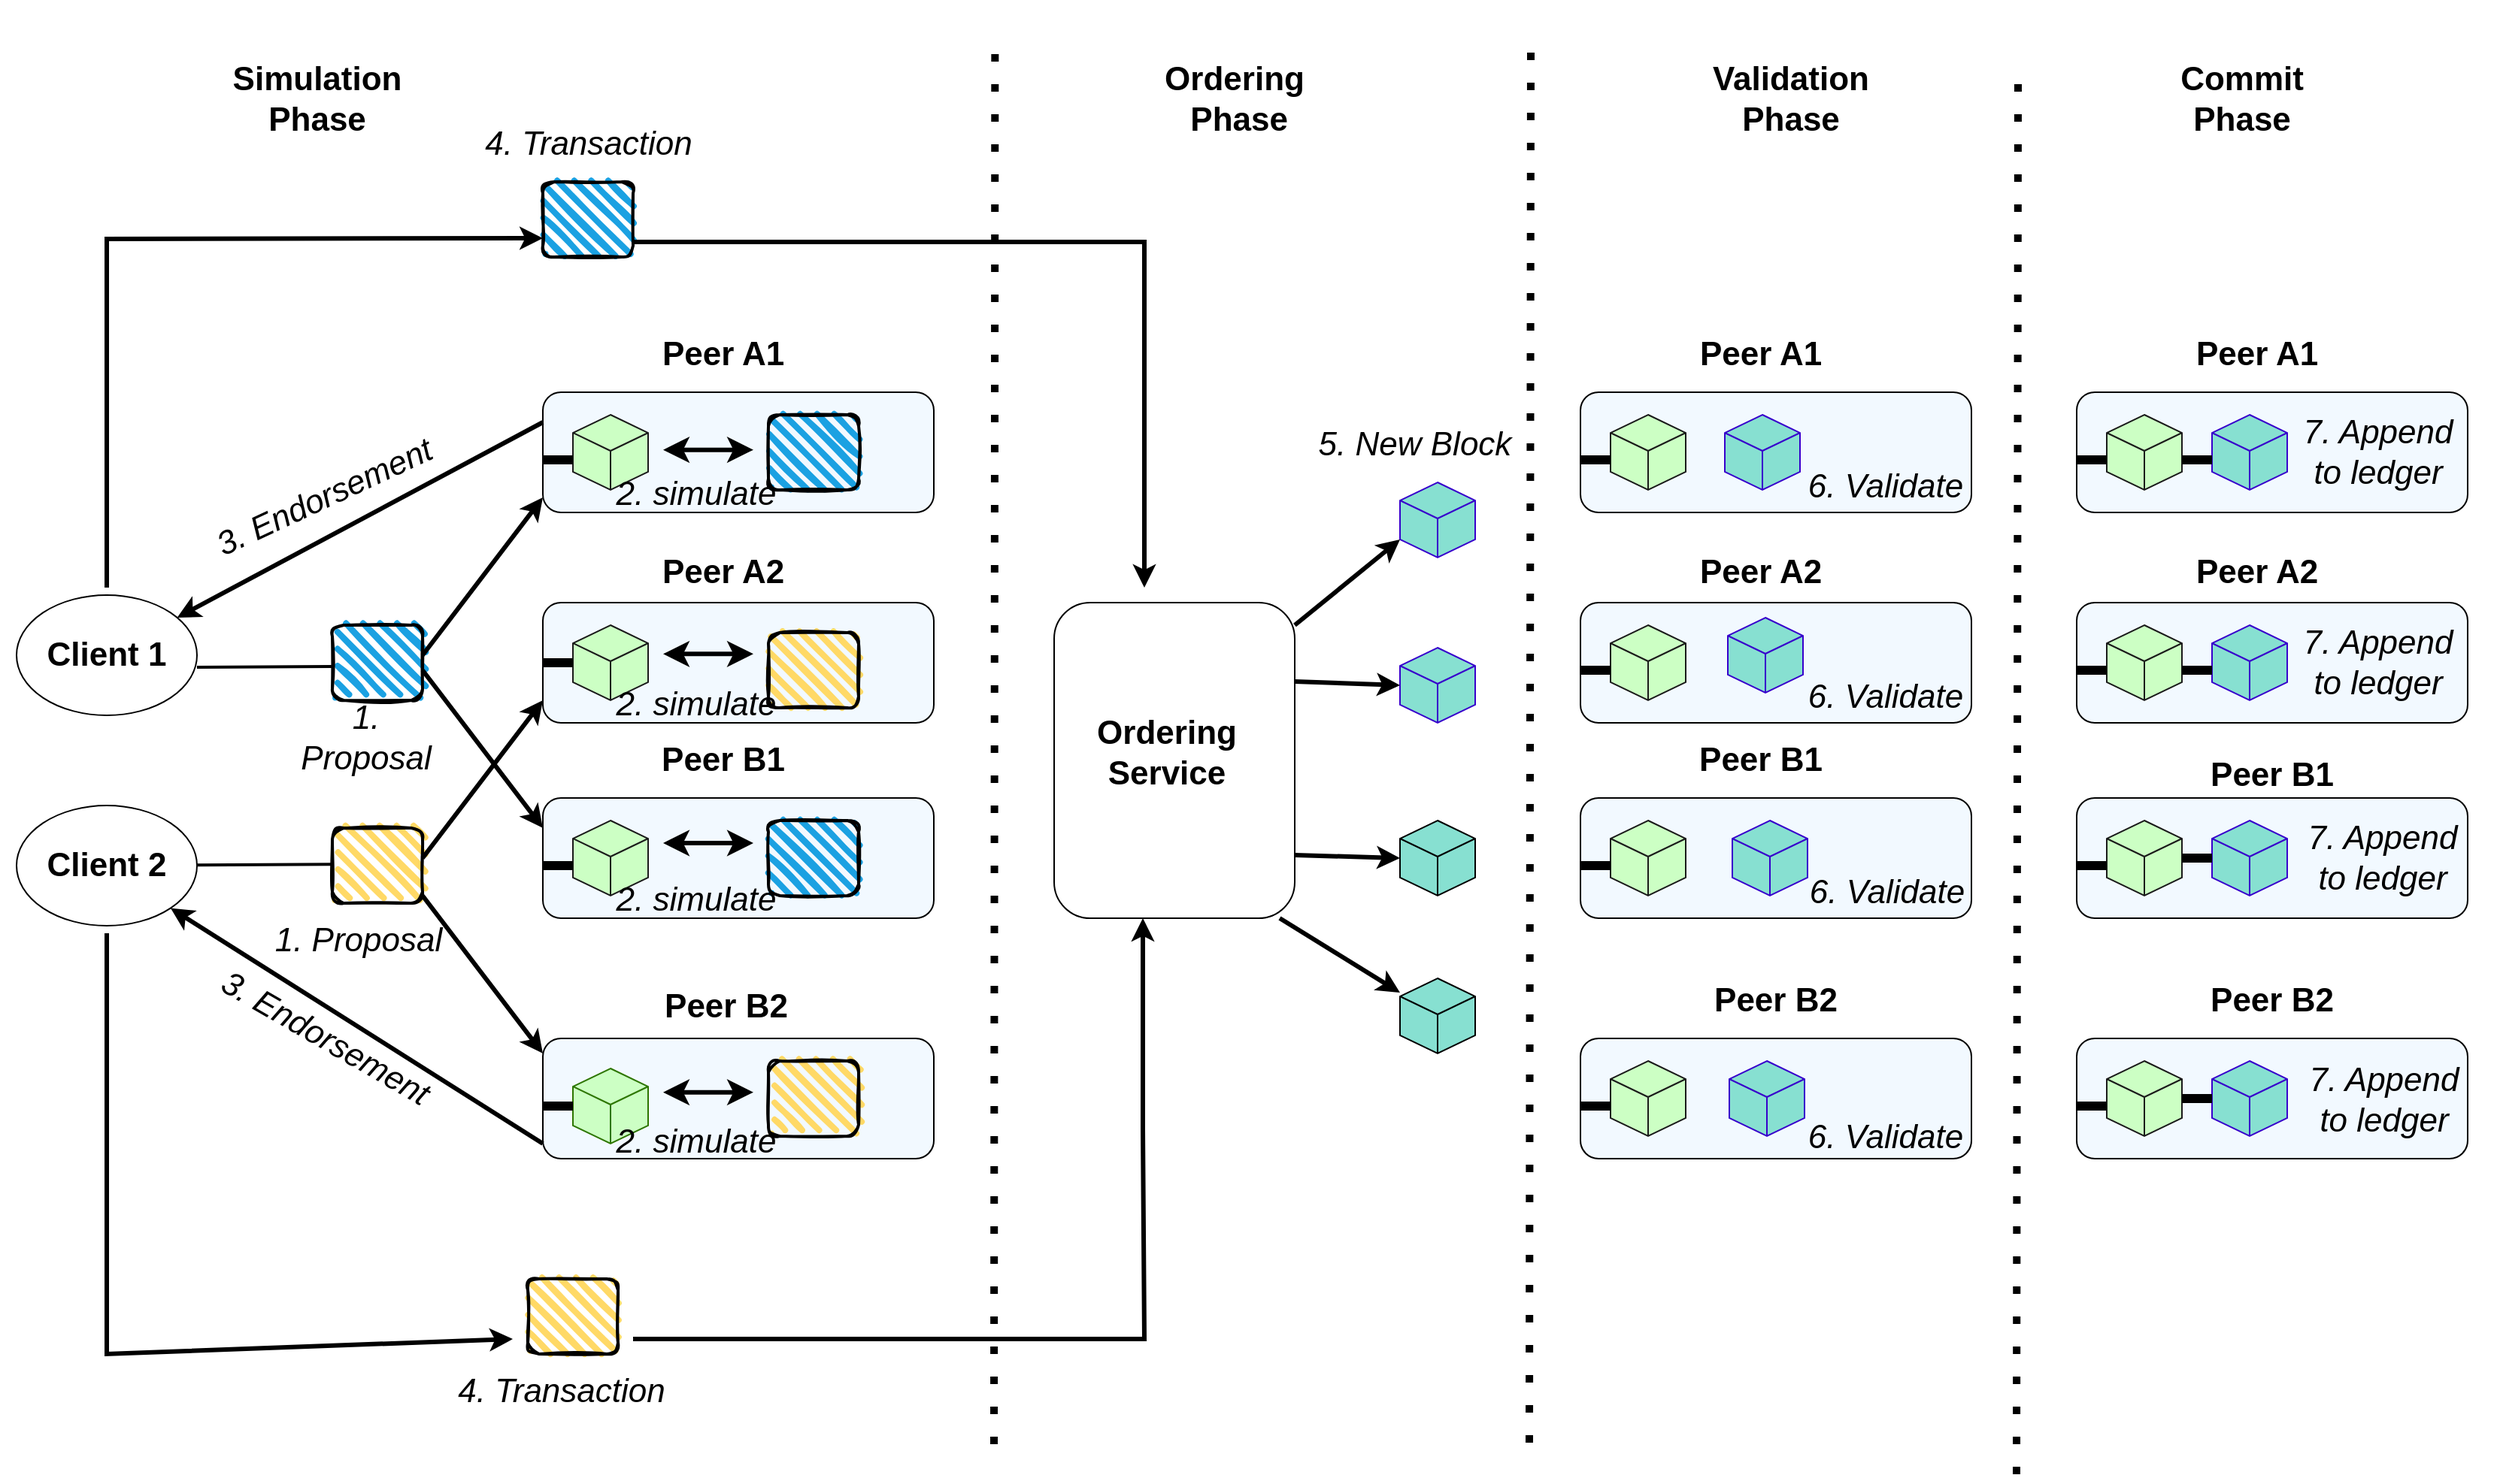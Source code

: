<mxfile version="22.0.6" type="github" pages="4">
  <diagram name="Page-1" id="nzDO3ZbdwUi7aDr2axk2">
    <mxGraphModel dx="3187" dy="1700" grid="1" gridSize="10" guides="1" tooltips="1" connect="1" arrows="1" fold="1" page="1" pageScale="1" pageWidth="2339" pageHeight="3300" math="0" shadow="0">
      <root>
        <mxCell id="0" />
        <mxCell id="1" parent="0" />
        <mxCell id="xnpEO1qlJoF3fJPWZEWN-4" value="" style="rounded=0;whiteSpace=wrap;html=1;strokeWidth=1;fontStyle=1;labelBorderColor=none;fontSize=22;fillColor=#ffffff;strokeColor=#FFFFFF;" parent="1" vertex="1">
          <mxGeometry x="440" y="120" width="1660" height="970" as="geometry" />
        </mxCell>
        <mxCell id="fq5BVHbG5BEVQjboFMJJ-3" value="" style="ellipse;whiteSpace=wrap;html=1;fontStyle=1;fontSize=22;" parent="1" vertex="1">
          <mxGeometry x="450" y="515" width="120" height="80" as="geometry" />
        </mxCell>
        <mxCell id="fq5BVHbG5BEVQjboFMJJ-4" value="" style="ellipse;whiteSpace=wrap;html=1;fontStyle=1;fontSize=22;" parent="1" vertex="1">
          <mxGeometry x="450" y="655" width="120" height="80" as="geometry" />
        </mxCell>
        <mxCell id="fq5BVHbG5BEVQjboFMJJ-5" value="" style="rounded=1;whiteSpace=wrap;html=1;fillColor=#F2F9FF;fontStyle=1;fontSize=22;" parent="1" vertex="1">
          <mxGeometry x="800" y="380" width="260" height="80" as="geometry" />
        </mxCell>
        <mxCell id="fq5BVHbG5BEVQjboFMJJ-7" value="" style="rounded=1;whiteSpace=wrap;html=1;fillColor=#F2F9FF;fontStyle=1;fontSize=22;" parent="1" vertex="1">
          <mxGeometry x="800" y="520" width="260" height="80" as="geometry" />
        </mxCell>
        <mxCell id="fq5BVHbG5BEVQjboFMJJ-8" value="" style="rounded=1;whiteSpace=wrap;html=1;fillColor=#F2F9FF;fontStyle=1;fontSize=22;" parent="1" vertex="1">
          <mxGeometry x="800" y="650" width="260" height="80" as="geometry" />
        </mxCell>
        <mxCell id="fq5BVHbG5BEVQjboFMJJ-9" value="" style="rounded=1;whiteSpace=wrap;html=1;fillColor=#F2F9FF;fontStyle=1;fontSize=22;" parent="1" vertex="1">
          <mxGeometry x="800" y="810" width="260" height="80" as="geometry" />
        </mxCell>
        <mxCell id="fq5BVHbG5BEVQjboFMJJ-10" value="" style="endArrow=none;dashed=1;html=1;dashPattern=1 3;strokeWidth=5;rounded=0;fontStyle=1;fontSize=22;entryX=0.398;entryY=0.031;entryDx=0;entryDy=0;entryPerimeter=0;" parent="1" target="xnpEO1qlJoF3fJPWZEWN-4" edge="1">
          <mxGeometry width="50" height="50" relative="1" as="geometry">
            <mxPoint x="1100" y="1080" as="sourcePoint" />
            <mxPoint x="1100" y="200" as="targetPoint" />
          </mxGeometry>
        </mxCell>
        <mxCell id="fq5BVHbG5BEVQjboFMJJ-11" value="" style="rounded=1;whiteSpace=wrap;html=1;fontStyle=1;fontSize=22;" parent="1" vertex="1">
          <mxGeometry x="1140" y="520" width="160" height="210" as="geometry" />
        </mxCell>
        <mxCell id="fq5BVHbG5BEVQjboFMJJ-13" value="" style="html=1;whiteSpace=wrap;shape=isoCube2;backgroundOutline=1;isoAngle=15;fillColor=#87E0D1;fontColor=#ffffff;strokeColor=#3700CC;fontStyle=1;fontSize=22;" parent="1" vertex="1">
          <mxGeometry x="1370" y="440" width="50" height="50" as="geometry" />
        </mxCell>
        <mxCell id="fq5BVHbG5BEVQjboFMJJ-14" value="" style="html=1;whiteSpace=wrap;shape=isoCube2;backgroundOutline=1;isoAngle=15;fillColor=#87E0D1;fontColor=#ffffff;strokeColor=#3700CC;fontStyle=1;fontSize=22;" parent="1" vertex="1">
          <mxGeometry x="1370" y="550" width="50" height="50" as="geometry" />
        </mxCell>
        <mxCell id="fq5BVHbG5BEVQjboFMJJ-15" value="" style="html=1;whiteSpace=wrap;shape=isoCube2;backgroundOutline=1;isoAngle=15;fillColor=#87E0D1;fontStyle=1;fontSize=22;" parent="1" vertex="1">
          <mxGeometry x="1370" y="665" width="50" height="50" as="geometry" />
        </mxCell>
        <mxCell id="fq5BVHbG5BEVQjboFMJJ-16" value="" style="html=1;whiteSpace=wrap;shape=isoCube2;backgroundOutline=1;isoAngle=15;fillColor=#87E0D1;fontStyle=1;fontSize=22;" parent="1" vertex="1">
          <mxGeometry x="1370" y="770" width="50" height="50" as="geometry" />
        </mxCell>
        <mxCell id="fq5BVHbG5BEVQjboFMJJ-22" value="" style="html=1;whiteSpace=wrap;shape=isoCube2;backgroundOutline=1;isoAngle=15;fillColor=#CCFFC4;strokeColor=#1A1A1A;fontColor=#ffffff;fontStyle=1;fontSize=22;" parent="1" vertex="1">
          <mxGeometry x="820" y="395" width="50" height="50" as="geometry" />
        </mxCell>
        <mxCell id="fq5BVHbG5BEVQjboFMJJ-23" value="" style="html=1;whiteSpace=wrap;shape=isoCube2;backgroundOutline=1;isoAngle=15;fillColor=#CCFFC4;fontColor=#ffffff;strokeColor=#1A1A1A;fontStyle=1;fontSize=22;" parent="1" vertex="1">
          <mxGeometry x="820" y="535" width="50" height="50" as="geometry" />
        </mxCell>
        <mxCell id="fq5BVHbG5BEVQjboFMJJ-24" value="" style="html=1;whiteSpace=wrap;shape=isoCube2;backgroundOutline=1;isoAngle=15;fillColor=#CCFFC4;fontColor=#ffffff;strokeColor=#1A1A1A;fontStyle=1;fontSize=22;" parent="1" vertex="1">
          <mxGeometry x="820" y="665" width="50" height="50" as="geometry" />
        </mxCell>
        <mxCell id="fq5BVHbG5BEVQjboFMJJ-25" value="" style="html=1;whiteSpace=wrap;shape=isoCube2;backgroundOutline=1;isoAngle=15;fillColor=#CCFFC4;fontColor=#ffffff;strokeColor=#2D7600;fontStyle=1;fontSize=22;" parent="1" vertex="1">
          <mxGeometry x="820" y="830" width="50" height="50" as="geometry" />
        </mxCell>
        <mxCell id="fq5BVHbG5BEVQjboFMJJ-26" value="" style="line;strokeWidth=6;html=1;fontStyle=1;fontSize=22;" parent="1" vertex="1">
          <mxGeometry x="800" y="850" width="20" height="10" as="geometry" />
        </mxCell>
        <mxCell id="fq5BVHbG5BEVQjboFMJJ-27" value="" style="line;strokeWidth=6;html=1;fontStyle=1;fontSize=22;" parent="1" vertex="1">
          <mxGeometry x="800" y="690" width="20" height="10" as="geometry" />
        </mxCell>
        <mxCell id="fq5BVHbG5BEVQjboFMJJ-28" value="" style="line;strokeWidth=6;html=1;fontStyle=1;fontSize=22;" parent="1" vertex="1">
          <mxGeometry x="800" y="555" width="20" height="10" as="geometry" />
        </mxCell>
        <mxCell id="fq5BVHbG5BEVQjboFMJJ-29" value="" style="line;strokeWidth=6;html=1;fontStyle=1;fontSize=22;" parent="1" vertex="1">
          <mxGeometry x="800" y="420" width="20" height="10" as="geometry" />
        </mxCell>
        <mxCell id="fq5BVHbG5BEVQjboFMJJ-31" value="" style="rounded=1;whiteSpace=wrap;html=1;strokeWidth=2;fillWeight=4;hachureGap=8;hachureAngle=45;fillColor=#1ba1e2;sketch=1;fontStyle=1;fontSize=22;" parent="1" vertex="1">
          <mxGeometry x="660" y="535" width="60" height="50" as="geometry" />
        </mxCell>
        <mxCell id="fq5BVHbG5BEVQjboFMJJ-32" value="" style="rounded=1;whiteSpace=wrap;html=1;strokeWidth=2;fillWeight=4;hachureGap=8;hachureAngle=45;fillColor=#FFD966;sketch=1;fontStyle=1;fontSize=22;" parent="1" vertex="1">
          <mxGeometry x="660" y="670" width="60" height="50" as="geometry" />
        </mxCell>
        <mxCell id="fq5BVHbG5BEVQjboFMJJ-34" value="" style="endArrow=none;html=1;rounded=0;entryX=0;entryY=0.75;entryDx=0;entryDy=0;strokeWidth=2;fontStyle=1;fontSize=22;" parent="1" edge="1">
          <mxGeometry width="50" height="50" relative="1" as="geometry">
            <mxPoint x="570" y="563" as="sourcePoint" />
            <mxPoint x="660" y="562.5" as="targetPoint" />
          </mxGeometry>
        </mxCell>
        <mxCell id="fq5BVHbG5BEVQjboFMJJ-35" value="" style="endArrow=none;html=1;rounded=0;entryX=0;entryY=0.75;entryDx=0;entryDy=0;strokeWidth=2;fontStyle=1;fontSize=22;" parent="1" edge="1">
          <mxGeometry width="50" height="50" relative="1" as="geometry">
            <mxPoint x="570" y="694.67" as="sourcePoint" />
            <mxPoint x="660" y="694.17" as="targetPoint" />
          </mxGeometry>
        </mxCell>
        <mxCell id="fq5BVHbG5BEVQjboFMJJ-37" value="" style="endArrow=classic;html=1;rounded=0;entryX=0;entryY=0.25;entryDx=0;entryDy=0;strokeWidth=3;fontStyle=1;fontSize=22;" parent="1" target="fq5BVHbG5BEVQjboFMJJ-8" edge="1">
          <mxGeometry width="50" height="50" relative="1" as="geometry">
            <mxPoint x="720" y="565" as="sourcePoint" />
            <mxPoint x="770" y="515" as="targetPoint" />
          </mxGeometry>
        </mxCell>
        <mxCell id="fq5BVHbG5BEVQjboFMJJ-39" value="" style="endArrow=classic;html=1;rounded=0;strokeWidth=3;fontStyle=1;fontSize=22;" parent="1" edge="1">
          <mxGeometry width="50" height="50" relative="1" as="geometry">
            <mxPoint x="720" y="555" as="sourcePoint" />
            <mxPoint x="800" y="450" as="targetPoint" />
          </mxGeometry>
        </mxCell>
        <mxCell id="fq5BVHbG5BEVQjboFMJJ-40" value="" style="endArrow=classic;html=1;rounded=0;strokeWidth=3;fontStyle=1;fontSize=22;" parent="1" edge="1">
          <mxGeometry width="50" height="50" relative="1" as="geometry">
            <mxPoint x="720" y="690" as="sourcePoint" />
            <mxPoint x="800" y="585" as="targetPoint" />
          </mxGeometry>
        </mxCell>
        <mxCell id="fq5BVHbG5BEVQjboFMJJ-41" value="" style="endArrow=classic;html=1;rounded=0;entryX=0;entryY=0.25;entryDx=0;entryDy=0;strokeWidth=3;fontStyle=1;fontSize=22;" parent="1" edge="1">
          <mxGeometry width="50" height="50" relative="1" as="geometry">
            <mxPoint x="720" y="715" as="sourcePoint" />
            <mxPoint x="800" y="820" as="targetPoint" />
          </mxGeometry>
        </mxCell>
        <mxCell id="fq5BVHbG5BEVQjboFMJJ-43" value="" style="endArrow=classic;html=1;rounded=0;exitX=0;exitY=0.25;exitDx=0;exitDy=0;strokeWidth=3;fontStyle=1;fontSize=22;" parent="1" source="fq5BVHbG5BEVQjboFMJJ-5" target="fq5BVHbG5BEVQjboFMJJ-3" edge="1">
          <mxGeometry width="50" height="50" relative="1" as="geometry">
            <mxPoint x="580" y="520" as="sourcePoint" />
            <mxPoint x="630" y="470" as="targetPoint" />
          </mxGeometry>
        </mxCell>
        <mxCell id="fq5BVHbG5BEVQjboFMJJ-44" value="" style="endArrow=classic;html=1;rounded=0;exitX=0;exitY=0.25;exitDx=0;exitDy=0;strokeWidth=3;entryX=1;entryY=1;entryDx=0;entryDy=0;fontStyle=1;fontSize=22;" parent="1" target="fq5BVHbG5BEVQjboFMJJ-4" edge="1">
          <mxGeometry width="50" height="50" relative="1" as="geometry">
            <mxPoint x="800" y="880" as="sourcePoint" />
            <mxPoint x="557" y="1010" as="targetPoint" />
          </mxGeometry>
        </mxCell>
        <mxCell id="fq5BVHbG5BEVQjboFMJJ-45" value="" style="rounded=1;whiteSpace=wrap;html=1;strokeWidth=2;fillWeight=4;hachureGap=8;hachureAngle=45;fillColor=#1ba1e2;sketch=1;fontStyle=1;fontSize=22;" parent="1" vertex="1">
          <mxGeometry x="800" y="240" width="60" height="50" as="geometry" />
        </mxCell>
        <mxCell id="fq5BVHbG5BEVQjboFMJJ-46" value="" style="rounded=1;whiteSpace=wrap;html=1;strokeWidth=2;fillWeight=4;hachureGap=8;hachureAngle=45;fillColor=#FFD966;sketch=1;fontStyle=1;fontSize=22;" parent="1" vertex="1">
          <mxGeometry x="790" y="970" width="60" height="50" as="geometry" />
        </mxCell>
        <mxCell id="fq5BVHbG5BEVQjboFMJJ-49" value="" style="endArrow=classic;html=1;rounded=0;entryX=0;entryY=0.75;entryDx=0;entryDy=0;strokeWidth=3;fontStyle=1;fontSize=22;" parent="1" target="fq5BVHbG5BEVQjboFMJJ-45" edge="1">
          <mxGeometry width="50" height="50" relative="1" as="geometry">
            <mxPoint x="510" y="510" as="sourcePoint" />
            <mxPoint x="520" y="280" as="targetPoint" />
            <Array as="points">
              <mxPoint x="510" y="278" />
            </Array>
          </mxGeometry>
        </mxCell>
        <mxCell id="fq5BVHbG5BEVQjboFMJJ-50" value="" style="endArrow=classic;html=1;rounded=0;strokeWidth=3;exitX=1;exitY=0.5;exitDx=0;exitDy=0;fontStyle=1;fontSize=22;" parent="1" edge="1">
          <mxGeometry width="50" height="50" relative="1" as="geometry">
            <mxPoint x="860" y="280" as="sourcePoint" />
            <mxPoint x="1200" y="510" as="targetPoint" />
            <Array as="points">
              <mxPoint x="1200" y="280" />
            </Array>
          </mxGeometry>
        </mxCell>
        <mxCell id="fq5BVHbG5BEVQjboFMJJ-51" value="" style="endArrow=classic;html=1;rounded=0;strokeWidth=3;fontStyle=1;fontSize=22;" parent="1" edge="1">
          <mxGeometry width="50" height="50" relative="1" as="geometry">
            <mxPoint x="510" y="740" as="sourcePoint" />
            <mxPoint x="780" y="1010" as="targetPoint" />
            <Array as="points">
              <mxPoint x="510" y="1020" />
            </Array>
          </mxGeometry>
        </mxCell>
        <mxCell id="fq5BVHbG5BEVQjboFMJJ-52" value="" style="endArrow=classic;html=1;rounded=0;strokeWidth=3;exitX=1;exitY=0.5;exitDx=0;exitDy=0;fontStyle=1;fontSize=22;" parent="1" edge="1">
          <mxGeometry width="50" height="50" relative="1" as="geometry">
            <mxPoint x="860" y="1010" as="sourcePoint" />
            <mxPoint x="1199" y="730" as="targetPoint" />
            <Array as="points">
              <mxPoint x="1200" y="1010" />
              <mxPoint x="1199" y="870" />
            </Array>
          </mxGeometry>
        </mxCell>
        <mxCell id="fq5BVHbG5BEVQjboFMJJ-54" value="" style="endArrow=classic;html=1;rounded=0;entryX=0;entryY=0;entryDx=0;entryDy=37.996;entryPerimeter=0;strokeWidth=3;fontStyle=1;fontSize=22;" parent="1" target="fq5BVHbG5BEVQjboFMJJ-13" edge="1">
          <mxGeometry width="50" height="50" relative="1" as="geometry">
            <mxPoint x="1300" y="535" as="sourcePoint" />
            <mxPoint x="1350" y="485" as="targetPoint" />
          </mxGeometry>
        </mxCell>
        <mxCell id="fq5BVHbG5BEVQjboFMJJ-57" value="" style="endArrow=classic;html=1;rounded=0;entryX=0;entryY=0.5;entryDx=0;entryDy=0;entryPerimeter=0;strokeWidth=3;exitX=1;exitY=0.25;exitDx=0;exitDy=0;fontStyle=1;fontSize=22;" parent="1" source="fq5BVHbG5BEVQjboFMJJ-11" target="fq5BVHbG5BEVQjboFMJJ-14" edge="1">
          <mxGeometry width="50" height="50" relative="1" as="geometry">
            <mxPoint x="1300" y="600" as="sourcePoint" />
            <mxPoint x="1370" y="543" as="targetPoint" />
          </mxGeometry>
        </mxCell>
        <mxCell id="fq5BVHbG5BEVQjboFMJJ-60" value="" style="endArrow=classic;html=1;rounded=0;entryX=0;entryY=0.5;entryDx=0;entryDy=0;entryPerimeter=0;strokeWidth=3;exitX=1;exitY=0.25;exitDx=0;exitDy=0;fontStyle=1;fontSize=22;" parent="1" edge="1">
          <mxGeometry width="50" height="50" relative="1" as="geometry">
            <mxPoint x="1300" y="688" as="sourcePoint" />
            <mxPoint x="1370" y="690" as="targetPoint" />
          </mxGeometry>
        </mxCell>
        <mxCell id="fq5BVHbG5BEVQjboFMJJ-61" value="" style="endArrow=classic;html=1;rounded=0;strokeWidth=3;exitX=1;exitY=0.25;exitDx=0;exitDy=0;fontStyle=1;fontSize=22;" parent="1" target="fq5BVHbG5BEVQjboFMJJ-16" edge="1">
          <mxGeometry width="50" height="50" relative="1" as="geometry">
            <mxPoint x="1290" y="730" as="sourcePoint" />
            <mxPoint x="1360" y="732" as="targetPoint" />
          </mxGeometry>
        </mxCell>
        <mxCell id="fq5BVHbG5BEVQjboFMJJ-66" value="" style="rounded=1;whiteSpace=wrap;html=1;fillColor=#F2F9FF;fontStyle=1;fontSize=22;" parent="1" vertex="1">
          <mxGeometry x="1490" y="380" width="260" height="80" as="geometry" />
        </mxCell>
        <mxCell id="fq5BVHbG5BEVQjboFMJJ-67" value="" style="html=1;whiteSpace=wrap;shape=isoCube2;backgroundOutline=1;isoAngle=15;fillColor=#CCFFC4;strokeColor=#1A1A1A;fontColor=#ffffff;fontStyle=1;fontSize=22;" parent="1" vertex="1">
          <mxGeometry x="1510" y="395" width="50" height="50" as="geometry" />
        </mxCell>
        <mxCell id="fq5BVHbG5BEVQjboFMJJ-68" value="" style="line;strokeWidth=6;html=1;fontStyle=1;fontSize=22;" parent="1" vertex="1">
          <mxGeometry x="1490" y="420" width="20" height="10" as="geometry" />
        </mxCell>
        <mxCell id="fq5BVHbG5BEVQjboFMJJ-69" value="" style="rounded=1;whiteSpace=wrap;html=1;fillColor=#F2F9FF;fontStyle=1;fontSize=22;" parent="1" vertex="1">
          <mxGeometry x="1490" y="520" width="260" height="80" as="geometry" />
        </mxCell>
        <mxCell id="fq5BVHbG5BEVQjboFMJJ-70" value="" style="html=1;whiteSpace=wrap;shape=isoCube2;backgroundOutline=1;isoAngle=15;fillColor=#CCFFC4;strokeColor=#1A1A1A;fontColor=#ffffff;fontStyle=1;fontSize=22;" parent="1" vertex="1">
          <mxGeometry x="1510" y="535" width="50" height="50" as="geometry" />
        </mxCell>
        <mxCell id="fq5BVHbG5BEVQjboFMJJ-71" value="" style="line;strokeWidth=6;html=1;fontStyle=1;fontSize=22;" parent="1" vertex="1">
          <mxGeometry x="1490" y="560" width="20" height="10" as="geometry" />
        </mxCell>
        <mxCell id="fq5BVHbG5BEVQjboFMJJ-72" value="" style="rounded=1;whiteSpace=wrap;html=1;fillColor=#F2F9FF;fontStyle=1;fontSize=22;" parent="1" vertex="1">
          <mxGeometry x="1490" y="650" width="260" height="80" as="geometry" />
        </mxCell>
        <mxCell id="fq5BVHbG5BEVQjboFMJJ-73" value="" style="html=1;whiteSpace=wrap;shape=isoCube2;backgroundOutline=1;isoAngle=15;fillColor=#CCFFC4;strokeColor=#1A1A1A;fontColor=#ffffff;fontStyle=1;fontSize=22;" parent="1" vertex="1">
          <mxGeometry x="1510" y="665" width="50" height="50" as="geometry" />
        </mxCell>
        <mxCell id="fq5BVHbG5BEVQjboFMJJ-74" value="" style="line;strokeWidth=6;html=1;fontStyle=1;fontSize=22;" parent="1" vertex="1">
          <mxGeometry x="1490" y="690" width="20" height="10" as="geometry" />
        </mxCell>
        <mxCell id="fq5BVHbG5BEVQjboFMJJ-75" value="" style="rounded=1;whiteSpace=wrap;html=1;fillColor=#F2F9FF;fontStyle=1;fontSize=22;" parent="1" vertex="1">
          <mxGeometry x="1490" y="810" width="260" height="80" as="geometry" />
        </mxCell>
        <mxCell id="fq5BVHbG5BEVQjboFMJJ-76" value="" style="html=1;whiteSpace=wrap;shape=isoCube2;backgroundOutline=1;isoAngle=15;fillColor=#CCFFC4;strokeColor=#1A1A1A;fontColor=#ffffff;fontStyle=1;fontSize=22;" parent="1" vertex="1">
          <mxGeometry x="1510" y="825" width="50" height="50" as="geometry" />
        </mxCell>
        <mxCell id="fq5BVHbG5BEVQjboFMJJ-77" value="" style="line;strokeWidth=6;html=1;fontStyle=1;fontSize=22;" parent="1" vertex="1">
          <mxGeometry x="1490" y="850" width="20" height="10" as="geometry" />
        </mxCell>
        <mxCell id="fq5BVHbG5BEVQjboFMJJ-80" value="" style="html=1;whiteSpace=wrap;shape=isoCube2;backgroundOutline=1;isoAngle=15;fillColor=#87E0D1;fontColor=#ffffff;strokeColor=#3700CC;fontStyle=1;fontSize=22;" parent="1" vertex="1">
          <mxGeometry x="1586" y="395" width="50" height="50" as="geometry" />
        </mxCell>
        <mxCell id="fq5BVHbG5BEVQjboFMJJ-81" value="" style="html=1;whiteSpace=wrap;shape=isoCube2;backgroundOutline=1;isoAngle=15;fillColor=#87E0D1;fontColor=#ffffff;strokeColor=#3700CC;fontStyle=1;fontSize=22;" parent="1" vertex="1">
          <mxGeometry x="1588" y="530" width="50" height="50" as="geometry" />
        </mxCell>
        <mxCell id="fq5BVHbG5BEVQjboFMJJ-82" value="" style="html=1;whiteSpace=wrap;shape=isoCube2;backgroundOutline=1;isoAngle=15;fillColor=#87E0D1;fontColor=#ffffff;strokeColor=#3700CC;fontStyle=1;fontSize=22;" parent="1" vertex="1">
          <mxGeometry x="1591" y="665" width="50" height="50" as="geometry" />
        </mxCell>
        <mxCell id="fq5BVHbG5BEVQjboFMJJ-83" value="" style="html=1;whiteSpace=wrap;shape=isoCube2;backgroundOutline=1;isoAngle=15;fillColor=#87E0D1;fontColor=#ffffff;strokeColor=#3700CC;fontStyle=1;fontSize=22;" parent="1" vertex="1">
          <mxGeometry x="1589" y="825" width="50" height="50" as="geometry" />
        </mxCell>
        <mxCell id="fq5BVHbG5BEVQjboFMJJ-84" value="" style="rounded=1;whiteSpace=wrap;html=1;fillColor=#F2F9FF;fontStyle=1;fontSize=22;" parent="1" vertex="1">
          <mxGeometry x="1820" y="380" width="260" height="80" as="geometry" />
        </mxCell>
        <mxCell id="fq5BVHbG5BEVQjboFMJJ-85" value="" style="html=1;whiteSpace=wrap;shape=isoCube2;backgroundOutline=1;isoAngle=15;fillColor=#CCFFC4;strokeColor=#1A1A1A;fontColor=#ffffff;fontStyle=1;fontSize=22;" parent="1" vertex="1">
          <mxGeometry x="1840" y="395" width="50" height="50" as="geometry" />
        </mxCell>
        <mxCell id="fq5BVHbG5BEVQjboFMJJ-86" value="" style="line;strokeWidth=6;html=1;fontStyle=1;fontSize=22;" parent="1" vertex="1">
          <mxGeometry x="1820" y="420" width="20" height="10" as="geometry" />
        </mxCell>
        <mxCell id="fq5BVHbG5BEVQjboFMJJ-87" value="" style="html=1;whiteSpace=wrap;shape=isoCube2;backgroundOutline=1;isoAngle=15;fillColor=#87E0D1;fontColor=#ffffff;strokeColor=#3700CC;fontStyle=1;fontSize=22;" parent="1" vertex="1">
          <mxGeometry x="1910" y="395" width="50" height="50" as="geometry" />
        </mxCell>
        <mxCell id="fq5BVHbG5BEVQjboFMJJ-88" value="" style="rounded=1;whiteSpace=wrap;html=1;fillColor=#F2F9FF;fontStyle=1;fontSize=22;" parent="1" vertex="1">
          <mxGeometry x="1820" y="520" width="260" height="80" as="geometry" />
        </mxCell>
        <mxCell id="fq5BVHbG5BEVQjboFMJJ-89" value="" style="html=1;whiteSpace=wrap;shape=isoCube2;backgroundOutline=1;isoAngle=15;fillColor=#CCFFC4;strokeColor=#1A1A1A;fontColor=#ffffff;fontStyle=1;fontSize=22;" parent="1" vertex="1">
          <mxGeometry x="1840" y="535" width="50" height="50" as="geometry" />
        </mxCell>
        <mxCell id="fq5BVHbG5BEVQjboFMJJ-90" value="" style="line;strokeWidth=6;html=1;fontStyle=1;fontSize=22;" parent="1" vertex="1">
          <mxGeometry x="1820" y="560" width="20" height="10" as="geometry" />
        </mxCell>
        <mxCell id="fq5BVHbG5BEVQjboFMJJ-91" value="" style="html=1;whiteSpace=wrap;shape=isoCube2;backgroundOutline=1;isoAngle=15;fillColor=#87E0D1;fontColor=#ffffff;strokeColor=#3700CC;fontStyle=1;fontSize=22;" parent="1" vertex="1">
          <mxGeometry x="1910" y="535" width="50" height="50" as="geometry" />
        </mxCell>
        <mxCell id="fq5BVHbG5BEVQjboFMJJ-92" value="" style="rounded=1;whiteSpace=wrap;html=1;fillColor=#F2F9FF;fontStyle=1;fontSize=22;" parent="1" vertex="1">
          <mxGeometry x="1820" y="650" width="260" height="80" as="geometry" />
        </mxCell>
        <mxCell id="fq5BVHbG5BEVQjboFMJJ-93" value="" style="html=1;whiteSpace=wrap;shape=isoCube2;backgroundOutline=1;isoAngle=15;fillColor=#CCFFC4;strokeColor=#1A1A1A;fontColor=#ffffff;fontStyle=1;fontSize=22;" parent="1" vertex="1">
          <mxGeometry x="1840" y="665" width="50" height="50" as="geometry" />
        </mxCell>
        <mxCell id="fq5BVHbG5BEVQjboFMJJ-94" value="" style="line;strokeWidth=6;html=1;fontStyle=1;fontSize=22;" parent="1" vertex="1">
          <mxGeometry x="1820" y="690" width="20" height="10" as="geometry" />
        </mxCell>
        <mxCell id="fq5BVHbG5BEVQjboFMJJ-95" value="" style="html=1;whiteSpace=wrap;shape=isoCube2;backgroundOutline=1;isoAngle=15;fillColor=#87E0D1;fontColor=#ffffff;strokeColor=#3700CC;fontStyle=1;fontSize=22;" parent="1" vertex="1">
          <mxGeometry x="1910" y="665" width="50" height="50" as="geometry" />
        </mxCell>
        <mxCell id="fq5BVHbG5BEVQjboFMJJ-96" value="" style="rounded=1;whiteSpace=wrap;html=1;fillColor=#F2F9FF;fontStyle=1;fontSize=22;" parent="1" vertex="1">
          <mxGeometry x="1820" y="810" width="260" height="80" as="geometry" />
        </mxCell>
        <mxCell id="fq5BVHbG5BEVQjboFMJJ-97" value="" style="html=1;whiteSpace=wrap;shape=isoCube2;backgroundOutline=1;isoAngle=15;fillColor=#CCFFC4;strokeColor=#1A1A1A;fontColor=#ffffff;fontStyle=1;fontSize=22;" parent="1" vertex="1">
          <mxGeometry x="1840" y="825" width="50" height="50" as="geometry" />
        </mxCell>
        <mxCell id="fq5BVHbG5BEVQjboFMJJ-98" value="" style="line;strokeWidth=6;html=1;fontStyle=1;fontSize=22;" parent="1" vertex="1">
          <mxGeometry x="1820" y="850" width="20" height="10" as="geometry" />
        </mxCell>
        <mxCell id="fq5BVHbG5BEVQjboFMJJ-99" value="" style="html=1;whiteSpace=wrap;shape=isoCube2;backgroundOutline=1;isoAngle=15;fillColor=#87E0D1;fontColor=#ffffff;strokeColor=#3700CC;fontStyle=1;fontSize=22;" parent="1" vertex="1">
          <mxGeometry x="1910" y="825" width="50" height="50" as="geometry" />
        </mxCell>
        <mxCell id="fq5BVHbG5BEVQjboFMJJ-100" value="" style="rounded=1;whiteSpace=wrap;html=1;strokeWidth=2;fillWeight=4;hachureGap=8;hachureAngle=45;fillColor=#1ba1e2;sketch=1;fontStyle=1;fontSize=22;" parent="1" vertex="1">
          <mxGeometry x="950" y="395" width="60" height="50" as="geometry" />
        </mxCell>
        <mxCell id="fq5BVHbG5BEVQjboFMJJ-101" value="" style="rounded=1;whiteSpace=wrap;html=1;strokeWidth=2;fillWeight=4;hachureGap=8;hachureAngle=45;fillColor=#1ba1e2;sketch=1;fontStyle=1;fontSize=22;" parent="1" vertex="1">
          <mxGeometry x="950" y="665" width="60" height="50" as="geometry" />
        </mxCell>
        <mxCell id="fq5BVHbG5BEVQjboFMJJ-102" value="" style="rounded=1;whiteSpace=wrap;html=1;strokeWidth=2;fillWeight=4;hachureGap=8;hachureAngle=45;fillColor=#FFD966;sketch=1;fontStyle=1;fontSize=22;" parent="1" vertex="1">
          <mxGeometry x="950" y="540" width="60" height="50" as="geometry" />
        </mxCell>
        <mxCell id="fq5BVHbG5BEVQjboFMJJ-103" value="" style="rounded=1;whiteSpace=wrap;html=1;strokeWidth=2;fillWeight=4;hachureGap=8;hachureAngle=45;fillColor=#FFD966;sketch=1;fontStyle=1;fontSize=22;" parent="1" vertex="1">
          <mxGeometry x="950" y="825" width="60" height="50" as="geometry" />
        </mxCell>
        <mxCell id="fq5BVHbG5BEVQjboFMJJ-104" value="&lt;font style=&quot;font-size: 22px;&quot;&gt;Client 1&lt;/font&gt;" style="text;strokeColor=none;fillColor=none;html=1;align=center;verticalAlign=middle;whiteSpace=wrap;rounded=0;fontSize=22;fontStyle=1" parent="1" vertex="1">
          <mxGeometry x="450" y="540" width="120" height="30" as="geometry" />
        </mxCell>
        <mxCell id="fq5BVHbG5BEVQjboFMJJ-105" value="&lt;font style=&quot;font-size: 22px;&quot;&gt;Client 2&lt;/font&gt;" style="text;strokeColor=none;fillColor=none;html=1;align=center;verticalAlign=middle;whiteSpace=wrap;rounded=0;fontSize=22;fontStyle=1" parent="1" vertex="1">
          <mxGeometry x="450" y="680" width="120" height="30" as="geometry" />
        </mxCell>
        <mxCell id="fq5BVHbG5BEVQjboFMJJ-106" value="&lt;font style=&quot;font-size: 22px;&quot;&gt;1. Proposal&lt;/font&gt;" style="text;html=1;strokeColor=none;fillColor=none;align=center;verticalAlign=middle;whiteSpace=wrap;rounded=0;fontSize=22;fontStyle=2" parent="1" vertex="1">
          <mxGeometry x="630" y="595" width="105" height="30" as="geometry" />
        </mxCell>
        <mxCell id="fq5BVHbG5BEVQjboFMJJ-107" value="&lt;font style=&quot;font-size: 22px;&quot;&gt;1. Proposal&lt;/font&gt;" style="text;html=1;strokeColor=none;fillColor=none;align=center;verticalAlign=middle;whiteSpace=wrap;rounded=0;fontSize=22;fontStyle=2" parent="1" vertex="1">
          <mxGeometry x="620" y="730" width="115" height="30" as="geometry" />
        </mxCell>
        <mxCell id="fq5BVHbG5BEVQjboFMJJ-108" value="&lt;font style=&quot;font-size: 22px;&quot;&gt;3. Endorsement&lt;br style=&quot;font-size: 22px;&quot;&gt;&lt;/font&gt;" style="text;html=1;strokeColor=none;fillColor=none;align=center;verticalAlign=middle;whiteSpace=wrap;rounded=0;fontSize=22;rotation=-25;fontStyle=2" parent="1" vertex="1">
          <mxGeometry x="570" y="435" width="170" height="30" as="geometry" />
        </mxCell>
        <mxCell id="fq5BVHbG5BEVQjboFMJJ-109" value="&lt;font style=&quot;font-size: 22px;&quot;&gt;3. Endorsement&lt;br style=&quot;font-size: 22px;&quot;&gt;&lt;/font&gt;" style="text;html=1;strokeColor=none;fillColor=none;align=center;verticalAlign=middle;whiteSpace=wrap;rounded=0;fontSize=22;rotation=30;fontStyle=2" parent="1" vertex="1">
          <mxGeometry x="562.5" y="795" width="185" height="30" as="geometry" />
        </mxCell>
        <mxCell id="fq5BVHbG5BEVQjboFMJJ-114" value="" style="endArrow=classic;startArrow=classic;html=1;rounded=0;fontSize=22;startSize=8;endSize=8;curved=1;strokeWidth=3;fontStyle=1" parent="1" edge="1">
          <mxGeometry width="50" height="50" relative="1" as="geometry">
            <mxPoint x="880" y="418.33" as="sourcePoint" />
            <mxPoint x="940" y="418.33" as="targetPoint" />
          </mxGeometry>
        </mxCell>
        <mxCell id="fq5BVHbG5BEVQjboFMJJ-116" value="" style="endArrow=classic;startArrow=classic;html=1;rounded=0;fontSize=22;startSize=8;endSize=8;curved=1;strokeWidth=3;fontStyle=1" parent="1" edge="1">
          <mxGeometry width="50" height="50" relative="1" as="geometry">
            <mxPoint x="880" y="680" as="sourcePoint" />
            <mxPoint x="940" y="680" as="targetPoint" />
          </mxGeometry>
        </mxCell>
        <mxCell id="fq5BVHbG5BEVQjboFMJJ-117" value="" style="endArrow=classic;startArrow=classic;html=1;rounded=0;fontSize=22;startSize=8;endSize=8;curved=1;strokeWidth=3;fontStyle=1" parent="1" edge="1">
          <mxGeometry width="50" height="50" relative="1" as="geometry">
            <mxPoint x="880" y="554.17" as="sourcePoint" />
            <mxPoint x="940" y="554.17" as="targetPoint" />
          </mxGeometry>
        </mxCell>
        <mxCell id="fq5BVHbG5BEVQjboFMJJ-119" value="" style="endArrow=classic;startArrow=classic;html=1;rounded=0;fontSize=22;startSize=8;endSize=8;curved=1;strokeWidth=3;fontStyle=1" parent="1" edge="1">
          <mxGeometry width="50" height="50" relative="1" as="geometry">
            <mxPoint x="880" y="845.83" as="sourcePoint" />
            <mxPoint x="940" y="845.83" as="targetPoint" />
          </mxGeometry>
        </mxCell>
        <mxCell id="fq5BVHbG5BEVQjboFMJJ-120" value="&lt;font style=&quot;font-size: 22px;&quot;&gt;Peer A1&lt;/font&gt;" style="text;strokeColor=none;fillColor=none;html=1;align=center;verticalAlign=middle;whiteSpace=wrap;rounded=0;fontSize=22;fontStyle=1" parent="1" vertex="1">
          <mxGeometry x="860" y="340" width="120" height="30" as="geometry" />
        </mxCell>
        <mxCell id="fq5BVHbG5BEVQjboFMJJ-121" value="&lt;font style=&quot;font-size: 22px;&quot;&gt;Peer A2&lt;/font&gt;" style="text;strokeColor=none;fillColor=none;html=1;align=center;verticalAlign=middle;whiteSpace=wrap;rounded=0;fontSize=22;fontStyle=1" parent="1" vertex="1">
          <mxGeometry x="860" y="485" width="120" height="30" as="geometry" />
        </mxCell>
        <mxCell id="fq5BVHbG5BEVQjboFMJJ-122" value="&lt;font style=&quot;font-size: 22px;&quot;&gt;Peer B1&lt;/font&gt;" style="text;strokeColor=none;fillColor=none;html=1;align=center;verticalAlign=middle;whiteSpace=wrap;rounded=0;fontSize=22;fontStyle=1" parent="1" vertex="1">
          <mxGeometry x="860" y="610" width="120" height="30" as="geometry" />
        </mxCell>
        <mxCell id="fq5BVHbG5BEVQjboFMJJ-123" value="&lt;font style=&quot;font-size: 22px;&quot;&gt;Peer B2&lt;/font&gt;" style="text;strokeColor=none;fillColor=none;html=1;align=center;verticalAlign=middle;whiteSpace=wrap;rounded=0;fontSize=22;fontStyle=1" parent="1" vertex="1">
          <mxGeometry x="862" y="774" width="120" height="30" as="geometry" />
        </mxCell>
        <mxCell id="fq5BVHbG5BEVQjboFMJJ-124" value="2. simulate" style="text;html=1;strokeColor=none;fillColor=none;align=center;verticalAlign=middle;whiteSpace=wrap;rounded=0;fontSize=22;fontStyle=2" parent="1" vertex="1">
          <mxGeometry x="837" y="433" width="130" height="30" as="geometry" />
        </mxCell>
        <mxCell id="fq5BVHbG5BEVQjboFMJJ-128" value="&lt;font style=&quot;font-size: 22px;&quot;&gt;4. Transaction&lt;/font&gt;" style="text;html=1;strokeColor=none;fillColor=none;align=center;verticalAlign=middle;whiteSpace=wrap;rounded=0;fontSize=22;fontStyle=2" parent="1" vertex="1">
          <mxGeometry x="747.5" y="200" width="165" height="30" as="geometry" />
        </mxCell>
        <mxCell id="fq5BVHbG5BEVQjboFMJJ-130" value="&lt;font style=&quot;font-size: 22px;&quot;&gt;Ordering&lt;br style=&quot;font-size: 22px;&quot;&gt;Service&lt;/font&gt;" style="text;html=1;strokeColor=none;fillColor=none;align=center;verticalAlign=middle;whiteSpace=wrap;rounded=0;fontSize=22;fontStyle=1" parent="1" vertex="1">
          <mxGeometry x="1150" y="580" width="130" height="80" as="geometry" />
        </mxCell>
        <mxCell id="fq5BVHbG5BEVQjboFMJJ-132" value="&lt;font style=&quot;font-size: 22px;&quot;&gt;5. New Block&lt;/font&gt;" style="text;strokeColor=none;fillColor=none;html=1;align=center;verticalAlign=middle;whiteSpace=wrap;rounded=0;fontSize=22;fontStyle=2" parent="1" vertex="1">
          <mxGeometry x="1310" y="400" width="140" height="30" as="geometry" />
        </mxCell>
        <mxCell id="fq5BVHbG5BEVQjboFMJJ-133" value="&lt;font style=&quot;font-size: 22px;&quot;&gt;Peer A1&lt;/font&gt;" style="text;strokeColor=none;fillColor=none;html=1;align=center;verticalAlign=middle;whiteSpace=wrap;rounded=0;fontSize=22;fontStyle=1" parent="1" vertex="1">
          <mxGeometry x="1550" y="340" width="120" height="30" as="geometry" />
        </mxCell>
        <mxCell id="fq5BVHbG5BEVQjboFMJJ-134" value="&lt;font style=&quot;font-size: 22px;&quot;&gt;Peer A2&lt;/font&gt;" style="text;strokeColor=none;fillColor=none;html=1;align=center;verticalAlign=middle;whiteSpace=wrap;rounded=0;fontSize=22;fontStyle=1" parent="1" vertex="1">
          <mxGeometry x="1550" y="485" width="120" height="30" as="geometry" />
        </mxCell>
        <mxCell id="fq5BVHbG5BEVQjboFMJJ-135" value="&lt;font style=&quot;font-size: 22px;&quot;&gt;Peer B1&lt;/font&gt;" style="text;strokeColor=none;fillColor=none;html=1;align=center;verticalAlign=middle;whiteSpace=wrap;rounded=0;fontSize=22;fontStyle=1" parent="1" vertex="1">
          <mxGeometry x="1550" y="610" width="120" height="30" as="geometry" />
        </mxCell>
        <mxCell id="fq5BVHbG5BEVQjboFMJJ-136" value="&lt;font style=&quot;font-size: 22px;&quot;&gt;Peer B2&lt;/font&gt;" style="text;strokeColor=none;fillColor=none;html=1;align=center;verticalAlign=middle;whiteSpace=wrap;rounded=0;fontSize=22;fontStyle=1" parent="1" vertex="1">
          <mxGeometry x="1560" y="770" width="120" height="30" as="geometry" />
        </mxCell>
        <mxCell id="fq5BVHbG5BEVQjboFMJJ-137" value="&lt;font style=&quot;font-size: 22px;&quot;&gt;Peer A1&lt;/font&gt;" style="text;strokeColor=none;fillColor=none;html=1;align=center;verticalAlign=middle;whiteSpace=wrap;rounded=0;fontSize=22;fontStyle=1" parent="1" vertex="1">
          <mxGeometry x="1880" y="340" width="120" height="30" as="geometry" />
        </mxCell>
        <mxCell id="fq5BVHbG5BEVQjboFMJJ-138" value="&lt;font style=&quot;font-size: 22px;&quot;&gt;Peer A2&lt;/font&gt;" style="text;strokeColor=none;fillColor=none;html=1;align=center;verticalAlign=middle;whiteSpace=wrap;rounded=0;fontSize=22;fontStyle=1" parent="1" vertex="1">
          <mxGeometry x="1880" y="485" width="120" height="30" as="geometry" />
        </mxCell>
        <mxCell id="fq5BVHbG5BEVQjboFMJJ-139" value="&lt;font style=&quot;font-size: 22px;&quot;&gt;Peer B1&lt;/font&gt;" style="text;strokeColor=none;fillColor=none;html=1;align=center;verticalAlign=middle;whiteSpace=wrap;rounded=0;fontSize=22;fontStyle=1" parent="1" vertex="1">
          <mxGeometry x="1890" y="620" width="120" height="30" as="geometry" />
        </mxCell>
        <mxCell id="fq5BVHbG5BEVQjboFMJJ-140" value="&lt;font style=&quot;font-size: 22px;&quot;&gt;Peer B2&lt;/font&gt;" style="text;strokeColor=none;fillColor=none;html=1;align=center;verticalAlign=middle;whiteSpace=wrap;rounded=0;fontSize=22;fontStyle=1" parent="1" vertex="1">
          <mxGeometry x="1890" y="770" width="120" height="30" as="geometry" />
        </mxCell>
        <mxCell id="fq5BVHbG5BEVQjboFMJJ-141" value="&lt;font style=&quot;font-size: 22px;&quot;&gt;6. Validate&lt;/font&gt;" style="text;html=1;strokeColor=none;fillColor=none;align=center;verticalAlign=middle;whiteSpace=wrap;rounded=0;fontSize=22;fontStyle=2" parent="1" vertex="1">
          <mxGeometry x="1633" y="428" width="120" height="30" as="geometry" />
        </mxCell>
        <mxCell id="fq5BVHbG5BEVQjboFMJJ-145" value="" style="line;strokeWidth=6;html=1;fontStyle=1;fontSize=22;" parent="1" vertex="1">
          <mxGeometry x="1890" y="420" width="20" height="10" as="geometry" />
        </mxCell>
        <mxCell id="fq5BVHbG5BEVQjboFMJJ-146" value="" style="line;strokeWidth=6;html=1;fontStyle=1;fontSize=22;" parent="1" vertex="1">
          <mxGeometry x="1890" y="555" width="20" height="20" as="geometry" />
        </mxCell>
        <mxCell id="fq5BVHbG5BEVQjboFMJJ-147" value="" style="line;strokeWidth=6;html=1;fontStyle=1;fontSize=22;" parent="1" vertex="1">
          <mxGeometry x="1890" y="685" width="20" height="10" as="geometry" />
        </mxCell>
        <mxCell id="fq5BVHbG5BEVQjboFMJJ-148" value="" style="line;strokeWidth=6;html=1;fontStyle=1;fontSize=22;" parent="1" vertex="1">
          <mxGeometry x="1890" y="845" width="20" height="10" as="geometry" />
        </mxCell>
        <mxCell id="fq5BVHbG5BEVQjboFMJJ-149" value="&lt;font style=&quot;font-size: 22px;&quot;&gt;7. Append&lt;br style=&quot;font-size: 22px;&quot;&gt;to ledger&lt;br style=&quot;font-size: 22px;&quot;&gt;&lt;/font&gt;" style="text;html=1;strokeColor=none;fillColor=none;align=center;verticalAlign=middle;whiteSpace=wrap;rounded=0;fontSize=22;fontStyle=2" parent="1" vertex="1">
          <mxGeometry x="1962.5" y="405" width="115" height="30" as="geometry" />
        </mxCell>
        <mxCell id="fq5BVHbG5BEVQjboFMJJ-150" style="edgeStyle=none;curved=1;rounded=0;orthogonalLoop=1;jettySize=auto;html=1;exitX=0.75;exitY=1;exitDx=0;exitDy=0;fontSize=22;startSize=8;endSize=8;fontStyle=1" parent="1" source="fq5BVHbG5BEVQjboFMJJ-149" target="fq5BVHbG5BEVQjboFMJJ-149" edge="1">
          <mxGeometry relative="1" as="geometry" />
        </mxCell>
        <mxCell id="fq5BVHbG5BEVQjboFMJJ-154" value="&lt;font style=&quot;font-size: 22px;&quot;&gt;Simulation Phase&lt;/font&gt;" style="text;html=1;strokeColor=none;fillColor=none;align=center;verticalAlign=middle;whiteSpace=wrap;rounded=0;fontSize=22;fontStyle=1" parent="1" vertex="1">
          <mxGeometry x="620" y="170" width="60" height="30" as="geometry" />
        </mxCell>
        <mxCell id="fq5BVHbG5BEVQjboFMJJ-156" value="&lt;font style=&quot;font-size: 22px;&quot;&gt;Ordering&lt;br style=&quot;font-size: 22px;&quot;&gt;&amp;nbsp;Phase&lt;/font&gt;" style="text;html=1;strokeColor=none;fillColor=none;align=center;verticalAlign=middle;whiteSpace=wrap;rounded=0;fontSize=22;fontStyle=1" parent="1" vertex="1">
          <mxGeometry x="1230" y="170" width="60" height="30" as="geometry" />
        </mxCell>
        <mxCell id="fq5BVHbG5BEVQjboFMJJ-157" value="&lt;font style=&quot;font-size: 22px;&quot;&gt;Validation Phase&lt;/font&gt;" style="text;html=1;strokeColor=none;fillColor=none;align=center;verticalAlign=middle;whiteSpace=wrap;rounded=0;fontSize=22;fontStyle=1" parent="1" vertex="1">
          <mxGeometry x="1600" y="170" width="60" height="30" as="geometry" />
        </mxCell>
        <mxCell id="fq5BVHbG5BEVQjboFMJJ-158" value="&lt;font style=&quot;font-size: 22px;&quot;&gt;Commit Phase&lt;/font&gt;" style="text;html=1;strokeColor=none;fillColor=none;align=center;verticalAlign=middle;whiteSpace=wrap;rounded=0;fontSize=22;fontStyle=1" parent="1" vertex="1">
          <mxGeometry x="1900" y="170" width="60" height="30" as="geometry" />
        </mxCell>
        <mxCell id="jA986Dy86uxRuCs0ZA2X-5" value="&lt;font style=&quot;font-size: 22px;&quot;&gt;4. Transaction&lt;/font&gt;" style="text;html=1;strokeColor=none;fillColor=none;align=center;verticalAlign=middle;whiteSpace=wrap;rounded=0;fontSize=22;fontStyle=2" parent="1" vertex="1">
          <mxGeometry x="730" y="1030" width="165" height="30" as="geometry" />
        </mxCell>
        <mxCell id="jA986Dy86uxRuCs0ZA2X-6" value="&lt;font style=&quot;font-size: 22px;&quot;&gt;6. Validate&lt;/font&gt;" style="text;html=1;strokeColor=none;fillColor=none;align=center;verticalAlign=middle;whiteSpace=wrap;rounded=0;fontSize=22;fontStyle=2" parent="1" vertex="1">
          <mxGeometry x="1633" y="568" width="120" height="30" as="geometry" />
        </mxCell>
        <mxCell id="jA986Dy86uxRuCs0ZA2X-7" value="&lt;font style=&quot;font-size: 22px;&quot;&gt;6. Validate&lt;/font&gt;" style="text;html=1;strokeColor=none;fillColor=none;align=center;verticalAlign=middle;whiteSpace=wrap;rounded=0;fontSize=22;fontStyle=2" parent="1" vertex="1">
          <mxGeometry x="1634" y="698" width="120" height="30" as="geometry" />
        </mxCell>
        <mxCell id="jA986Dy86uxRuCs0ZA2X-8" value="&lt;font style=&quot;font-size: 22px;&quot;&gt;6. Validate&lt;/font&gt;" style="text;html=1;strokeColor=none;fillColor=none;align=center;verticalAlign=middle;whiteSpace=wrap;rounded=0;fontSize=22;fontStyle=2" parent="1" vertex="1">
          <mxGeometry x="1633" y="861" width="120" height="30" as="geometry" />
        </mxCell>
        <mxCell id="jA986Dy86uxRuCs0ZA2X-9" value="&lt;font style=&quot;font-size: 22px;&quot;&gt;7. Append&lt;br style=&quot;font-size: 22px;&quot;&gt;to ledger&lt;br style=&quot;font-size: 22px;&quot;&gt;&lt;/font&gt;" style="text;html=1;strokeColor=none;fillColor=none;align=center;verticalAlign=middle;whiteSpace=wrap;rounded=0;fontSize=22;fontStyle=2" parent="1" vertex="1">
          <mxGeometry x="1962.5" y="545" width="115" height="30" as="geometry" />
        </mxCell>
        <mxCell id="jA986Dy86uxRuCs0ZA2X-10" value="&lt;font style=&quot;font-size: 22px;&quot;&gt;7. Append&lt;br style=&quot;font-size: 22px;&quot;&gt;to ledger&lt;br style=&quot;font-size: 22px;&quot;&gt;&lt;/font&gt;" style="text;html=1;strokeColor=none;fillColor=none;align=center;verticalAlign=middle;whiteSpace=wrap;rounded=0;fontSize=22;fontStyle=2" parent="1" vertex="1">
          <mxGeometry x="1961" y="675" width="125" height="30" as="geometry" />
        </mxCell>
        <mxCell id="jA986Dy86uxRuCs0ZA2X-11" value="&lt;font style=&quot;font-size: 22px;&quot;&gt;7. Append&lt;br style=&quot;font-size: 22px;&quot;&gt;to ledger&lt;br style=&quot;font-size: 22px;&quot;&gt;&lt;/font&gt;" style="text;html=1;strokeColor=none;fillColor=none;align=center;verticalAlign=middle;whiteSpace=wrap;rounded=0;fontSize=22;fontStyle=2" parent="1" vertex="1">
          <mxGeometry x="1967" y="836" width="115" height="30" as="geometry" />
        </mxCell>
        <mxCell id="oRwo4NzTpzCvOFpbmZOC-2" value="2. simulate" style="text;html=1;strokeColor=none;fillColor=none;align=center;verticalAlign=middle;whiteSpace=wrap;rounded=0;fontSize=22;fontStyle=2" parent="1" vertex="1">
          <mxGeometry x="837" y="573" width="130" height="30" as="geometry" />
        </mxCell>
        <mxCell id="oRwo4NzTpzCvOFpbmZOC-3" value="2. simulate" style="text;html=1;strokeColor=none;fillColor=none;align=center;verticalAlign=middle;whiteSpace=wrap;rounded=0;fontSize=22;fontStyle=2" parent="1" vertex="1">
          <mxGeometry x="837" y="703" width="130" height="30" as="geometry" />
        </mxCell>
        <mxCell id="oRwo4NzTpzCvOFpbmZOC-4" value="2. simulate" style="text;html=1;strokeColor=none;fillColor=none;align=center;verticalAlign=middle;whiteSpace=wrap;rounded=0;fontSize=22;fontStyle=2" parent="1" vertex="1">
          <mxGeometry x="837" y="864" width="130" height="30" as="geometry" />
        </mxCell>
        <mxCell id="LNL69Kn1nT23MiK5X1oU-3" value="" style="endArrow=none;dashed=1;html=1;dashPattern=1 3;strokeWidth=5;rounded=0;fontStyle=1;fontSize=22;entryX=0.398;entryY=0.031;entryDx=0;entryDy=0;entryPerimeter=0;" parent="1" edge="1">
          <mxGeometry width="50" height="50" relative="1" as="geometry">
            <mxPoint x="1456" y="1079" as="sourcePoint" />
            <mxPoint x="1457" y="149" as="targetPoint" />
          </mxGeometry>
        </mxCell>
        <mxCell id="LNL69Kn1nT23MiK5X1oU-4" value="" style="endArrow=none;dashed=1;html=1;dashPattern=1 3;strokeWidth=5;rounded=0;fontStyle=1;fontSize=22;entryX=0.398;entryY=0.031;entryDx=0;entryDy=0;entryPerimeter=0;" parent="1" edge="1">
          <mxGeometry width="50" height="50" relative="1" as="geometry">
            <mxPoint x="1780" y="1100" as="sourcePoint" />
            <mxPoint x="1781" y="170" as="targetPoint" />
          </mxGeometry>
        </mxCell>
      </root>
    </mxGraphModel>
  </diagram>
  <diagram id="VElt9d0W_rlxhvmA3rYv" name="Page-2">
    <mxGraphModel dx="3800" dy="1649" grid="1" gridSize="10" guides="1" tooltips="1" connect="1" arrows="1" fold="1" page="0" pageScale="1" pageWidth="2339" pageHeight="3300" math="0" shadow="0">
      <root>
        <mxCell id="0" />
        <mxCell id="1" parent="0" />
        <mxCell id="xEaGpSXcArS7ulTaOOg9-10" value="" style="rounded=0;whiteSpace=wrap;html=1;strokeWidth=1;fontStyle=2;fontSize=32;" parent="1" vertex="1">
          <mxGeometry x="-410" y="50" width="1200" height="790" as="geometry" />
        </mxCell>
        <mxCell id="P9eLD0W3PQ4g7GGJhnNG-40" value="" style="rounded=1;whiteSpace=wrap;html=1;fontStyle=2;fontSize=32;fillColor=#FFFEF9;fontColor=#333333;strokeColor=#1A1A1A;" parent="1" vertex="1">
          <mxGeometry x="-94" y="120" width="844" height="620" as="geometry" />
        </mxCell>
        <mxCell id="P9eLD0W3PQ4g7GGJhnNG-15" value="" style="shape=card;whiteSpace=wrap;html=1;direction=south;fillColor=#a8e6cf;gradientColor=none;strokeColor=#333333;fontStyle=2;fontSize=34;" parent="1" vertex="1">
          <mxGeometry x="420" y="640" width="102" height="80" as="geometry" />
        </mxCell>
        <mxCell id="P9eLD0W3PQ4g7GGJhnNG-14" value="" style="shape=card;whiteSpace=wrap;html=1;direction=south;fillColor=#a8e6cf;gradientColor=none;strokeColor=#333333;fontStyle=2;fontSize=34;" parent="1" vertex="1">
          <mxGeometry x="160" y="630" width="102" height="80" as="geometry" />
        </mxCell>
        <mxCell id="P9eLD0W3PQ4g7GGJhnNG-13" value="" style="shape=card;whiteSpace=wrap;html=1;direction=south;fillColor=#a8e6cf;gradientColor=none;strokeColor=#333333;fontStyle=2;fontSize=34;" parent="1" vertex="1">
          <mxGeometry x="420" y="260" width="102" height="80" as="geometry" />
        </mxCell>
        <mxCell id="P9eLD0W3PQ4g7GGJhnNG-12" value="" style="shape=card;whiteSpace=wrap;html=1;direction=south;fillColor=#a8e6cf;strokeColor=#333333;gradientColor=none;fontStyle=2;fontSize=34;" parent="1" vertex="1">
          <mxGeometry x="170" y="250" width="102" height="80" as="geometry" />
        </mxCell>
        <mxCell id="P9eLD0W3PQ4g7GGJhnNG-1" value="&lt;font style=&quot;font-size: 34px;&quot;&gt;Channel&lt;/font&gt;" style="ellipse;whiteSpace=wrap;html=1;fillColor=#ffd3b6;strokeColor=#000000;gradientColor=none;fontStyle=1;fontSize=34;" parent="1" vertex="1">
          <mxGeometry x="20" y="410" width="512" height="80" as="geometry" />
        </mxCell>
        <mxCell id="P9eLD0W3PQ4g7GGJhnNG-2" value="" style="rounded=1;whiteSpace=wrap;html=1;fillColor=#dcedc1;fontStyle=2;fontSize=34;" parent="1" vertex="1">
          <mxGeometry x="60" y="200" width="152" height="110" as="geometry" />
        </mxCell>
        <mxCell id="P9eLD0W3PQ4g7GGJhnNG-3" value="" style="rounded=1;whiteSpace=wrap;html=1;fillColor=#dcedc1;fontStyle=2;fontSize=34;" parent="1" vertex="1">
          <mxGeometry x="320" y="200" width="152" height="110" as="geometry" />
        </mxCell>
        <mxCell id="P9eLD0W3PQ4g7GGJhnNG-4" value="" style="rounded=1;whiteSpace=wrap;html=1;fillColor=#DCEDC1;fontStyle=2;fontSize=34;" parent="1" vertex="1">
          <mxGeometry x="60" y="580" width="152" height="110" as="geometry" />
        </mxCell>
        <mxCell id="P9eLD0W3PQ4g7GGJhnNG-5" value="" style="rounded=1;whiteSpace=wrap;html=1;fillColor=#dcedc1;fontStyle=2;fontSize=34;" parent="1" vertex="1">
          <mxGeometry x="320" y="580" width="152" height="110" as="geometry" />
        </mxCell>
        <mxCell id="P9eLD0W3PQ4g7GGJhnNG-9" value="" style="rounded=1;whiteSpace=wrap;html=1;fillColor=#D2E7FF;strokeColor=#000000;gradientColor=none;fontStyle=2;fontSize=34;" parent="1" vertex="1">
          <mxGeometry x="570" y="320" width="152" height="110" as="geometry" />
        </mxCell>
        <mxCell id="P9eLD0W3PQ4g7GGJhnNG-10" value="" style="rhombus;whiteSpace=wrap;html=1;fillColor=#FFE1A8;gradientColor=none;strokeColor=#000000;fontStyle=2;fontSize=34;" parent="1" vertex="1">
          <mxGeometry x="-160" y="386.5" width="130" height="125" as="geometry" />
        </mxCell>
        <mxCell id="P9eLD0W3PQ4g7GGJhnNG-17" value="&lt;font style=&quot;font-size: 34px;&quot;&gt;&lt;span style=&quot;font-size: 34px;&quot;&gt;SDK&lt;/span&gt;&lt;/font&gt;" style="text;html=1;strokeColor=none;fillColor=none;align=center;verticalAlign=middle;whiteSpace=wrap;rounded=0;fontStyle=3;fontSize=34;" parent="1" vertex="1">
          <mxGeometry x="-125" y="434" width="62" height="30" as="geometry" />
        </mxCell>
        <mxCell id="P9eLD0W3PQ4g7GGJhnNG-18" value="&lt;font style=&quot;font-size: 34px;&quot;&gt;&lt;span style=&quot;font-size: 34px;&quot;&gt;Local Agent 1&lt;/span&gt;&lt;/font&gt;" style="text;html=1;strokeColor=none;fillColor=none;align=center;verticalAlign=middle;whiteSpace=wrap;rounded=0;fontStyle=1;fontSize=34;" parent="1" vertex="1">
          <mxGeometry x="62" y="240" width="152" height="30" as="geometry" />
        </mxCell>
        <mxCell id="P9eLD0W3PQ4g7GGJhnNG-19" value="&lt;font style=&quot;font-size: 34px;&quot;&gt;&lt;span style=&quot;font-size: 34px;&quot;&gt;Local Agent 2&lt;/span&gt;&lt;/font&gt;" style="text;html=1;strokeColor=none;fillColor=none;align=center;verticalAlign=middle;whiteSpace=wrap;rounded=0;fontStyle=1;fontSize=34;" parent="1" vertex="1">
          <mxGeometry x="330" y="240" width="132" height="30" as="geometry" />
        </mxCell>
        <mxCell id="P9eLD0W3PQ4g7GGJhnNG-20" value="&lt;font style=&quot;font-size: 34px;&quot;&gt;&lt;span style=&quot;font-size: 34px;&quot;&gt;Local Agent 3&lt;/span&gt;&lt;/font&gt;" style="text;html=1;strokeColor=none;fillColor=none;align=center;verticalAlign=middle;whiteSpace=wrap;rounded=0;fontStyle=1;fontSize=34;" parent="1" vertex="1">
          <mxGeometry x="70" y="620" width="132" height="30" as="geometry" />
        </mxCell>
        <mxCell id="P9eLD0W3PQ4g7GGJhnNG-21" value="&lt;font style=&quot;font-size: 34px;&quot;&gt;&lt;span style=&quot;font-size: 34px;&quot;&gt;Lcoal Agent 4&lt;/span&gt;&lt;br style=&quot;font-size: 34px;&quot;&gt;&lt;/font&gt;" style="text;html=1;strokeColor=none;fillColor=none;align=center;verticalAlign=middle;whiteSpace=wrap;rounded=0;fontStyle=1;fontSize=34;" parent="1" vertex="1">
          <mxGeometry x="330" y="620" width="132" height="30" as="geometry" />
        </mxCell>
        <mxCell id="P9eLD0W3PQ4g7GGJhnNG-22" value="&lt;span style=&quot;font-size: 34px;&quot;&gt;&lt;span style=&quot;font-size: 34px;&quot;&gt;L1&lt;/span&gt;&lt;/span&gt;" style="text;html=1;strokeColor=none;fillColor=none;align=center;verticalAlign=middle;whiteSpace=wrap;rounded=0;fontStyle=1;fontSize=34;" parent="1" vertex="1">
          <mxGeometry x="190" y="290" width="92" height="30" as="geometry" />
        </mxCell>
        <mxCell id="P9eLD0W3PQ4g7GGJhnNG-23" value="&lt;span style=&quot;font-size: 34px;&quot;&gt;&lt;span style=&quot;font-size: 34px;&quot;&gt;L1&lt;/span&gt;&lt;/span&gt;" style="text;html=1;strokeColor=none;fillColor=none;align=center;verticalAlign=middle;whiteSpace=wrap;rounded=0;fontStyle=1;fontSize=34;" parent="1" vertex="1">
          <mxGeometry x="440" y="300" width="92" height="30" as="geometry" />
        </mxCell>
        <mxCell id="P9eLD0W3PQ4g7GGJhnNG-24" value="&lt;span style=&quot;font-size: 34px;&quot;&gt;&lt;span style=&quot;font-size: 34px;&quot;&gt;L1&lt;/span&gt;&lt;/span&gt;" style="text;html=1;strokeColor=none;fillColor=none;align=center;verticalAlign=middle;whiteSpace=wrap;rounded=0;fontStyle=1;fontSize=34;" parent="1" vertex="1">
          <mxGeometry x="440" y="680" width="92" height="30" as="geometry" />
        </mxCell>
        <mxCell id="P9eLD0W3PQ4g7GGJhnNG-25" value="&lt;span style=&quot;font-size: 34px;&quot;&gt;&lt;span style=&quot;font-size: 34px;&quot;&gt;L1&lt;/span&gt;&lt;/span&gt;" style="text;html=1;strokeColor=none;fillColor=none;align=center;verticalAlign=middle;whiteSpace=wrap;rounded=0;fontStyle=1;fontSize=34;" parent="1" vertex="1">
          <mxGeometry x="190" y="670" width="92" height="30" as="geometry" />
        </mxCell>
        <mxCell id="P9eLD0W3PQ4g7GGJhnNG-26" value="&lt;font style=&quot;font-size: 34px;&quot;&gt;&lt;span style=&quot;font-size: 34px;&quot;&gt;Peer node&lt;/span&gt;&lt;/font&gt;" style="text;html=1;strokeColor=none;fillColor=none;align=center;verticalAlign=middle;whiteSpace=wrap;rounded=0;fontStyle=2;fontSize=34;" parent="1" vertex="1">
          <mxGeometry y="160" width="264" height="30" as="geometry" />
        </mxCell>
        <mxCell id="P9eLD0W3PQ4g7GGJhnNG-27" value="&lt;span style=&quot;font-size: 34px;&quot;&gt;Ledger&lt;/span&gt;" style="text;html=1;strokeColor=none;fillColor=none;align=center;verticalAlign=middle;whiteSpace=wrap;rounded=0;fontStyle=2;fontSize=34;" parent="1" vertex="1">
          <mxGeometry x="180" y="340" width="92" height="30" as="geometry" />
        </mxCell>
        <mxCell id="P9eLD0W3PQ4g7GGJhnNG-28" value="&lt;font style=&quot;font-size: 34px;&quot;&gt;&lt;span style=&quot;font-size: 34px;&quot;&gt;Orderer 1&lt;/span&gt;&lt;/font&gt;" style="text;html=1;strokeColor=none;fillColor=none;align=center;verticalAlign=middle;whiteSpace=wrap;rounded=0;fontStyle=1;fontSize=34;" parent="1" vertex="1">
          <mxGeometry x="576" y="365.5" width="142" height="30" as="geometry" />
        </mxCell>
        <mxCell id="P9eLD0W3PQ4g7GGJhnNG-33" value="" style="endArrow=none;html=1;rounded=0;strokeWidth=3;fontStyle=2;fontSize=34;" parent="1" edge="1">
          <mxGeometry width="50" height="50" relative="1" as="geometry">
            <mxPoint x="130" y="420" as="sourcePoint" />
            <mxPoint x="130" y="310" as="targetPoint" />
          </mxGeometry>
        </mxCell>
        <mxCell id="P9eLD0W3PQ4g7GGJhnNG-34" value="" style="endArrow=none;html=1;rounded=0;strokeWidth=3;exitX=0.728;exitY=0.072;exitDx=0;exitDy=0;exitPerimeter=0;fontStyle=2;fontSize=34;" parent="1" source="P9eLD0W3PQ4g7GGJhnNG-1" edge="1">
          <mxGeometry width="50" height="50" relative="1" as="geometry">
            <mxPoint x="394" y="400" as="sourcePoint" />
            <mxPoint x="394.23" y="310" as="targetPoint" />
          </mxGeometry>
        </mxCell>
        <mxCell id="P9eLD0W3PQ4g7GGJhnNG-35" value="" style="endArrow=none;html=1;rounded=0;strokeWidth=3;fontStyle=2;fontSize=34;" parent="1" edge="1">
          <mxGeometry width="50" height="50" relative="1" as="geometry">
            <mxPoint x="134.23" y="580" as="sourcePoint" />
            <mxPoint x="134" y="480" as="targetPoint" />
          </mxGeometry>
        </mxCell>
        <mxCell id="P9eLD0W3PQ4g7GGJhnNG-42" value="" style="endArrow=none;html=1;rounded=0;strokeWidth=3;fontStyle=2;fontSize=34;" parent="1" edge="1">
          <mxGeometry width="50" height="50" relative="1" as="geometry">
            <mxPoint x="394.46" y="580" as="sourcePoint" />
            <mxPoint x="394" y="490" as="targetPoint" />
          </mxGeometry>
        </mxCell>
        <mxCell id="P9eLD0W3PQ4g7GGJhnNG-44" value="&lt;font style=&quot;font-size: 34px;&quot;&gt;&lt;span style=&quot;font-size: 34px;&quot;&gt;Blockchain System&lt;/span&gt;&lt;/font&gt;" style="text;html=1;strokeColor=none;fillColor=none;align=center;verticalAlign=middle;whiteSpace=wrap;rounded=0;fontStyle=2;fontSize=34;" parent="1" vertex="1">
          <mxGeometry x="276" y="780" width="298" height="30" as="geometry" />
        </mxCell>
        <mxCell id="xEaGpSXcArS7ulTaOOg9-2" value="" style="rounded=1;whiteSpace=wrap;html=1;fillColor=#e6b89c;strokeColor=#000000;fontStyle=2;fontSize=34;" parent="1" vertex="1">
          <mxGeometry x="-380" y="404.5" width="170" height="85.5" as="geometry" />
        </mxCell>
        <mxCell id="xEaGpSXcArS7ulTaOOg9-4" value="&lt;font style=&quot;font-size: 34px;&quot;&gt;&lt;span style=&quot;font-size: 34px;&quot;&gt;Web Server&lt;/span&gt;&lt;/font&gt;" style="text;html=1;strokeColor=none;fillColor=none;align=center;verticalAlign=middle;whiteSpace=wrap;rounded=0;fontStyle=1;fontSize=34;" parent="1" vertex="1">
          <mxGeometry x="-371" y="434" width="152" height="30" as="geometry" />
        </mxCell>
        <mxCell id="xEaGpSXcArS7ulTaOOg9-5" value="" style="endArrow=classic;html=1;rounded=0;exitX=1;exitY=0.5;exitDx=0;exitDy=0;strokeWidth=3;fontStyle=2;fontSize=34;" parent="1" edge="1">
          <mxGeometry width="50" height="50" relative="1" as="geometry">
            <mxPoint x="27" y="455.0" as="sourcePoint" />
            <mxPoint x="-43" y="455.765" as="targetPoint" />
          </mxGeometry>
        </mxCell>
        <mxCell id="xEaGpSXcArS7ulTaOOg9-6" value="" style="endArrow=classic;html=1;rounded=0;exitX=1;exitY=0.5;exitDx=0;exitDy=0;strokeWidth=3;fontStyle=2;fontSize=34;" parent="1" edge="1">
          <mxGeometry width="50" height="50" relative="1" as="geometry">
            <mxPoint x="-37" y="441.765" as="sourcePoint" />
            <mxPoint x="33" y="441.0" as="targetPoint" />
          </mxGeometry>
        </mxCell>
        <mxCell id="xEaGpSXcArS7ulTaOOg9-7" value="" style="endArrow=classic;html=1;rounded=0;exitX=1;exitY=0.5;exitDx=0;exitDy=0;strokeWidth=3;fontStyle=2;fontSize=34;" parent="1" edge="1">
          <mxGeometry width="50" height="50" relative="1" as="geometry">
            <mxPoint x="-214" y="441.765" as="sourcePoint" />
            <mxPoint x="-144" y="441.0" as="targetPoint" />
          </mxGeometry>
        </mxCell>
        <mxCell id="xEaGpSXcArS7ulTaOOg9-8" value="" style="endArrow=classic;html=1;rounded=0;exitX=1;exitY=0.5;exitDx=0;exitDy=0;strokeWidth=3;fontStyle=2;fontSize=34;" parent="1" edge="1">
          <mxGeometry width="50" height="50" relative="1" as="geometry">
            <mxPoint x="-143" y="456.0" as="sourcePoint" />
            <mxPoint x="-213" y="456.765" as="targetPoint" />
          </mxGeometry>
        </mxCell>
        <mxCell id="xEaGpSXcArS7ulTaOOg9-11" value="" style="endArrow=classic;html=1;rounded=0;exitX=1;exitY=0.5;exitDx=0;exitDy=0;strokeWidth=3;fontStyle=2;fontSize=34;" parent="1" edge="1">
          <mxGeometry width="50" height="50" relative="1" as="geometry">
            <mxPoint x="-482" y="440.765" as="sourcePoint" />
            <mxPoint x="-378" y="440.933" as="targetPoint" />
          </mxGeometry>
        </mxCell>
        <mxCell id="xEaGpSXcArS7ulTaOOg9-12" value="" style="endArrow=classic;html=1;rounded=0;exitX=1;exitY=0.5;exitDx=0;exitDy=0;strokeWidth=3;fontStyle=2;fontSize=34;" parent="1" edge="1">
          <mxGeometry width="50" height="50" relative="1" as="geometry">
            <mxPoint x="-377" y="454.933" as="sourcePoint" />
            <mxPoint x="-481" y="454.765" as="targetPoint" />
          </mxGeometry>
        </mxCell>
        <mxCell id="xEaGpSXcArS7ulTaOOg9-13" value="&lt;font style=&quot;font-size: 38px;&quot;&gt;&lt;span style=&quot;font-size: 38px;&quot;&gt;Digital Sharecropper&lt;/span&gt;&lt;/font&gt;" style="text;html=1;strokeColor=none;fillColor=none;align=center;verticalAlign=middle;whiteSpace=wrap;rounded=0;fontStyle=1;fontSize=38;" parent="1" vertex="1">
          <mxGeometry x="-390" y="70" width="400" height="30" as="geometry" />
        </mxCell>
        <mxCell id="xEaGpSXcArS7ulTaOOg9-14" value="" style="points=[[0.35,0,0],[0.98,0.51,0],[1,0.71,0],[0.67,1,0],[0,0.795,0],[0,0.65,0]];verticalLabelPosition=bottom;sketch=0;html=1;verticalAlign=top;aspect=fixed;align=center;pointerEvents=1;shape=mxgraph.cisco19.user;fillColor=#005073;strokeColor=none;fontStyle=2;fontSize=34;" parent="1" vertex="1">
          <mxGeometry x="-616" y="365.5" width="130" height="130" as="geometry" />
        </mxCell>
        <mxCell id="xEaGpSXcArS7ulTaOOg9-16" value="&lt;font style=&quot;font-size: 34px;&quot;&gt;&lt;span style=&quot;font-size: 34px;&quot;&gt;Landowner / Investor / Farmer&lt;/span&gt;&lt;/font&gt;" style="text;html=1;strokeColor=none;fillColor=none;align=center;verticalAlign=middle;whiteSpace=wrap;rounded=0;fontStyle=2;fontSize=34;" parent="1" vertex="1">
          <mxGeometry x="-705" y="290" width="295" height="30" as="geometry" />
        </mxCell>
        <mxCell id="xEaGpSXcArS7ulTaOOg9-19" value="" style="shape=image;html=1;verticalAlign=top;verticalLabelPosition=bottom;labelBackgroundColor=#ffffff;imageAspect=0;aspect=fixed;image=https://cdn0.iconfinder.com/data/icons/kameleon-free-pack-rounded/110/Farmer-128.png;fontStyle=2;fontSize=34;" parent="1" vertex="1">
          <mxGeometry x="78" y="870" width="120" height="120" as="geometry" />
        </mxCell>
        <mxCell id="xEaGpSXcArS7ulTaOOg9-23" value="" style="endArrow=classic;startArrow=classic;html=1;rounded=0;exitX=0.5;exitY=0;exitDx=0;exitDy=0;strokeWidth=4;fontStyle=2;fontSize=34;" parent="1" edge="1">
          <mxGeometry width="50" height="50" relative="1" as="geometry">
            <mxPoint x="137" y="870" as="sourcePoint" />
            <mxPoint x="135" y="690" as="targetPoint" />
          </mxGeometry>
        </mxCell>
        <mxCell id="xEaGpSXcArS7ulTaOOg9-26" style="edgeStyle=orthogonalEdgeStyle;rounded=0;orthogonalLoop=1;jettySize=auto;html=1;strokeWidth=2;fontStyle=2;fontSize=34;" parent="1" edge="1">
          <mxGeometry relative="1" as="geometry">
            <mxPoint x="130" y="790" as="targetPoint" />
            <Array as="points">
              <mxPoint x="-40" y="790" />
            </Array>
            <mxPoint x="-40" y="870" as="sourcePoint" />
          </mxGeometry>
        </mxCell>
        <mxCell id="xEaGpSXcArS7ulTaOOg9-24" value="&lt;font style=&quot;font-size: 34px;&quot;&gt;&lt;span style=&quot;font-size: 34px;&quot;&gt;Offline Communication&lt;/span&gt;&lt;/font&gt;" style="text;html=1;strokeColor=none;fillColor=none;align=center;verticalAlign=middle;whiteSpace=wrap;rounded=0;fontStyle=2;fontSize=34;" parent="1" vertex="1">
          <mxGeometry x="-182" y="890" width="260" height="30" as="geometry" />
        </mxCell>
        <mxCell id="xEaGpSXcArS7ulTaOOg9-27" value="&lt;font style=&quot;font-size: 32px;&quot;&gt;&lt;span style=&quot;font-size: 32px;&quot;&gt;Farmer&lt;/span&gt;&lt;/font&gt;" style="text;html=1;strokeColor=none;fillColor=none;align=center;verticalAlign=middle;whiteSpace=wrap;rounded=0;fontStyle=2;fontSize=32;" parent="1" vertex="1">
          <mxGeometry x="106" y="995" width="60" height="30" as="geometry" />
        </mxCell>
        <mxCell id="AUvSx6Af1C_Rw0yQhuMe-2" value="" style="rounded=1;whiteSpace=wrap;html=1;fillColor=#d2e7ff;strokeColor=#000000;gradientColor=none;fontStyle=2;fontSize=34;" parent="1" vertex="1">
          <mxGeometry x="570" y="470" width="152" height="110" as="geometry" />
        </mxCell>
        <mxCell id="AUvSx6Af1C_Rw0yQhuMe-3" value="&lt;font style=&quot;font-size: 34px;&quot;&gt;&lt;span style=&quot;font-size: 34px;&quot;&gt;Orderer 2&lt;/span&gt;&lt;/font&gt;" style="text;html=1;strokeColor=none;fillColor=none;align=center;verticalAlign=middle;whiteSpace=wrap;rounded=0;fontStyle=1;fontSize=34;" parent="1" vertex="1">
          <mxGeometry x="574.5" y="510" width="143" height="30" as="geometry" />
        </mxCell>
        <mxCell id="AUvSx6Af1C_Rw0yQhuMe-6" value="" style="endArrow=none;html=1;rounded=0;edgeStyle=orthogonalEdgeStyle;entryX=0;entryY=0.5;entryDx=0;entryDy=0;strokeWidth=3;fontSize=34;fontStyle=2" parent="1" target="AUvSx6Af1C_Rw0yQhuMe-2" edge="1">
          <mxGeometry width="50" height="50" relative="1" as="geometry">
            <mxPoint x="532" y="450" as="sourcePoint" />
            <mxPoint x="582" y="400" as="targetPoint" />
          </mxGeometry>
        </mxCell>
        <mxCell id="AUvSx6Af1C_Rw0yQhuMe-7" value="" style="endArrow=none;html=1;rounded=0;edgeStyle=orthogonalEdgeStyle;entryX=0;entryY=0.5;entryDx=0;entryDy=0;strokeWidth=3;fontSize=34;fontStyle=2" parent="1" target="P9eLD0W3PQ4g7GGJhnNG-9" edge="1">
          <mxGeometry width="50" height="50" relative="1" as="geometry">
            <mxPoint x="532" y="450" as="sourcePoint" />
            <mxPoint x="610" y="525" as="targetPoint" />
          </mxGeometry>
        </mxCell>
        <mxCell id="QTxWqphOcWHRM_NcU9BH-1" style="edgeStyle=orthogonalEdgeStyle;rounded=0;orthogonalLoop=1;jettySize=auto;html=1;exitX=0.5;exitY=1;exitDx=0;exitDy=0;fontSize=34;" parent="1" source="xEaGpSXcArS7ulTaOOg9-16" target="xEaGpSXcArS7ulTaOOg9-16" edge="1">
          <mxGeometry relative="1" as="geometry" />
        </mxCell>
        <mxCell id="QsWRXwpQYA6eoKWEboUr-1" value="" style="rounded=0;whiteSpace=wrap;html=1;strokeWidth=2;fontStyle=2;fontSize=32;" vertex="1" parent="1">
          <mxGeometry x="-392" y="1580" width="1200" height="968" as="geometry" />
        </mxCell>
        <mxCell id="QsWRXwpQYA6eoKWEboUr-2" value="" style="rounded=1;whiteSpace=wrap;html=1;fontStyle=2;fontSize=32;fillColor=#FFFEF9;fontColor=#333333;strokeColor=#1A1A1A;strokeWidth=2;" vertex="1" parent="1">
          <mxGeometry x="-80" y="1828.5" width="844" height="620" as="geometry" />
        </mxCell>
        <mxCell id="QsWRXwpQYA6eoKWEboUr-3" value="" style="shape=card;whiteSpace=wrap;html=1;direction=south;fillColor=#a8e6cf;gradientColor=none;strokeColor=#333333;fontStyle=2;fontSize=34;" vertex="1" parent="1">
          <mxGeometry x="430" y="2348" width="102" height="80" as="geometry" />
        </mxCell>
        <mxCell id="QsWRXwpQYA6eoKWEboUr-4" value="" style="shape=card;whiteSpace=wrap;html=1;direction=south;fillColor=#a8e6cf;gradientColor=none;strokeColor=#333333;fontStyle=2;fontSize=34;" vertex="1" parent="1">
          <mxGeometry x="170" y="2338" width="102" height="80" as="geometry" />
        </mxCell>
        <mxCell id="QsWRXwpQYA6eoKWEboUr-5" value="" style="shape=card;whiteSpace=wrap;html=1;direction=south;fillColor=#a8e6cf;gradientColor=none;strokeColor=#333333;fontStyle=2;fontSize=34;" vertex="1" parent="1">
          <mxGeometry x="430" y="1968" width="102" height="80" as="geometry" />
        </mxCell>
        <mxCell id="QsWRXwpQYA6eoKWEboUr-6" value="" style="shape=card;whiteSpace=wrap;html=1;direction=south;fillColor=#a8e6cf;strokeColor=#333333;gradientColor=none;fontStyle=2;fontSize=34;" vertex="1" parent="1">
          <mxGeometry x="180" y="1958" width="102" height="80" as="geometry" />
        </mxCell>
        <mxCell id="QsWRXwpQYA6eoKWEboUr-7" value="&lt;font style=&quot;font-size: 34px;&quot;&gt;Channel&lt;/font&gt;" style="ellipse;whiteSpace=wrap;html=1;fillColor=#ffd3b6;strokeColor=#000000;gradientColor=none;fontStyle=1;fontSize=34;" vertex="1" parent="1">
          <mxGeometry x="30" y="2118" width="512" height="80" as="geometry" />
        </mxCell>
        <mxCell id="QsWRXwpQYA6eoKWEboUr-8" value="" style="rounded=1;whiteSpace=wrap;html=1;fillColor=#dcedc1;fontStyle=2;fontSize=34;" vertex="1" parent="1">
          <mxGeometry x="70" y="1908" width="152" height="110" as="geometry" />
        </mxCell>
        <mxCell id="QsWRXwpQYA6eoKWEboUr-9" value="" style="rounded=1;whiteSpace=wrap;html=1;fillColor=#dcedc1;fontStyle=2;fontSize=34;" vertex="1" parent="1">
          <mxGeometry x="330" y="1908" width="152" height="110" as="geometry" />
        </mxCell>
        <mxCell id="QsWRXwpQYA6eoKWEboUr-10" value="" style="rounded=1;whiteSpace=wrap;html=1;fillColor=#DCEDC1;fontStyle=2;fontSize=34;" vertex="1" parent="1">
          <mxGeometry x="70" y="2288" width="152" height="110" as="geometry" />
        </mxCell>
        <mxCell id="QsWRXwpQYA6eoKWEboUr-11" value="" style="rounded=1;whiteSpace=wrap;html=1;fillColor=#dcedc1;fontStyle=2;fontSize=34;" vertex="1" parent="1">
          <mxGeometry x="330" y="2288" width="152" height="110" as="geometry" />
        </mxCell>
        <mxCell id="QsWRXwpQYA6eoKWEboUr-12" value="" style="rounded=1;whiteSpace=wrap;html=1;fillColor=#D2E7FF;strokeColor=#000000;gradientColor=none;fontStyle=2;fontSize=34;" vertex="1" parent="1">
          <mxGeometry x="580" y="2028" width="152" height="110" as="geometry" />
        </mxCell>
        <mxCell id="QsWRXwpQYA6eoKWEboUr-13" value="" style="rhombus;whiteSpace=wrap;html=1;fillColor=#FFE1A8;gradientColor=none;strokeColor=#000000;fontStyle=2;fontSize=34;" vertex="1" parent="1">
          <mxGeometry x="-150" y="2094.5" width="130" height="125" as="geometry" />
        </mxCell>
        <mxCell id="QsWRXwpQYA6eoKWEboUr-14" value="&lt;font style=&quot;font-size: 34px;&quot;&gt;&lt;span style=&quot;font-size: 34px;&quot;&gt;SDK&lt;/span&gt;&lt;/font&gt;" style="text;html=1;strokeColor=none;fillColor=none;align=center;verticalAlign=middle;whiteSpace=wrap;rounded=0;fontStyle=3;fontSize=34;" vertex="1" parent="1">
          <mxGeometry x="-115" y="2142" width="62" height="30" as="geometry" />
        </mxCell>
        <mxCell id="QsWRXwpQYA6eoKWEboUr-15" value="&lt;font style=&quot;font-size: 34px;&quot;&gt;&lt;span style=&quot;font-size: 34px;&quot;&gt;Local Agent 1&lt;/span&gt;&lt;/font&gt;" style="text;html=1;strokeColor=none;fillColor=none;align=center;verticalAlign=middle;whiteSpace=wrap;rounded=0;fontStyle=1;fontSize=34;" vertex="1" parent="1">
          <mxGeometry x="72" y="1948" width="152" height="30" as="geometry" />
        </mxCell>
        <mxCell id="QsWRXwpQYA6eoKWEboUr-16" value="&lt;font style=&quot;font-size: 34px;&quot;&gt;&lt;span style=&quot;font-size: 34px;&quot;&gt;Local Agent 2&lt;/span&gt;&lt;/font&gt;" style="text;html=1;strokeColor=none;fillColor=none;align=center;verticalAlign=middle;whiteSpace=wrap;rounded=0;fontStyle=1;fontSize=34;" vertex="1" parent="1">
          <mxGeometry x="340" y="1948" width="132" height="30" as="geometry" />
        </mxCell>
        <mxCell id="QsWRXwpQYA6eoKWEboUr-17" value="&lt;font style=&quot;font-size: 34px;&quot;&gt;&lt;span style=&quot;font-size: 34px;&quot;&gt;Local Agent 3&lt;/span&gt;&lt;/font&gt;" style="text;html=1;strokeColor=none;fillColor=none;align=center;verticalAlign=middle;whiteSpace=wrap;rounded=0;fontStyle=1;fontSize=34;" vertex="1" parent="1">
          <mxGeometry x="80" y="2328" width="132" height="30" as="geometry" />
        </mxCell>
        <mxCell id="QsWRXwpQYA6eoKWEboUr-18" value="&lt;font style=&quot;font-size: 34px;&quot;&gt;&lt;span style=&quot;font-size: 34px;&quot;&gt;Lcoal Agent 4&lt;/span&gt;&lt;br style=&quot;font-size: 34px;&quot;&gt;&lt;/font&gt;" style="text;html=1;strokeColor=none;fillColor=none;align=center;verticalAlign=middle;whiteSpace=wrap;rounded=0;fontStyle=1;fontSize=34;" vertex="1" parent="1">
          <mxGeometry x="340" y="2328" width="132" height="30" as="geometry" />
        </mxCell>
        <mxCell id="QsWRXwpQYA6eoKWEboUr-19" value="&lt;span style=&quot;font-size: 34px;&quot;&gt;&lt;span style=&quot;font-size: 34px;&quot;&gt;L1&lt;/span&gt;&lt;/span&gt;" style="text;html=1;strokeColor=none;fillColor=none;align=center;verticalAlign=middle;whiteSpace=wrap;rounded=0;fontStyle=1;fontSize=34;" vertex="1" parent="1">
          <mxGeometry x="200" y="1998" width="92" height="30" as="geometry" />
        </mxCell>
        <mxCell id="QsWRXwpQYA6eoKWEboUr-20" value="&lt;span style=&quot;font-size: 34px;&quot;&gt;&lt;span style=&quot;font-size: 34px;&quot;&gt;L1&lt;/span&gt;&lt;/span&gt;" style="text;html=1;strokeColor=none;fillColor=none;align=center;verticalAlign=middle;whiteSpace=wrap;rounded=0;fontStyle=1;fontSize=34;" vertex="1" parent="1">
          <mxGeometry x="450" y="2008" width="92" height="30" as="geometry" />
        </mxCell>
        <mxCell id="QsWRXwpQYA6eoKWEboUr-21" value="&lt;span style=&quot;font-size: 34px;&quot;&gt;&lt;span style=&quot;font-size: 34px;&quot;&gt;L1&lt;/span&gt;&lt;/span&gt;" style="text;html=1;strokeColor=none;fillColor=none;align=center;verticalAlign=middle;whiteSpace=wrap;rounded=0;fontStyle=1;fontSize=34;" vertex="1" parent="1">
          <mxGeometry x="450" y="2388" width="92" height="30" as="geometry" />
        </mxCell>
        <mxCell id="QsWRXwpQYA6eoKWEboUr-22" value="&lt;span style=&quot;font-size: 34px;&quot;&gt;&lt;span style=&quot;font-size: 34px;&quot;&gt;L1&lt;/span&gt;&lt;/span&gt;" style="text;html=1;strokeColor=none;fillColor=none;align=center;verticalAlign=middle;whiteSpace=wrap;rounded=0;fontStyle=1;fontSize=34;" vertex="1" parent="1">
          <mxGeometry x="200" y="2378" width="92" height="30" as="geometry" />
        </mxCell>
        <mxCell id="QsWRXwpQYA6eoKWEboUr-23" value="&lt;font style=&quot;font-size: 34px;&quot;&gt;&lt;span style=&quot;font-size: 34px;&quot;&gt;Peer node&lt;/span&gt;&lt;/font&gt;" style="text;html=1;strokeColor=none;fillColor=none;align=center;verticalAlign=middle;whiteSpace=wrap;rounded=0;fontStyle=2;fontSize=34;" vertex="1" parent="1">
          <mxGeometry x="10" y="1868" width="264" height="30" as="geometry" />
        </mxCell>
        <mxCell id="QsWRXwpQYA6eoKWEboUr-24" value="&lt;span style=&quot;font-size: 34px;&quot;&gt;Ledger&lt;/span&gt;" style="text;html=1;strokeColor=none;fillColor=none;align=center;verticalAlign=middle;whiteSpace=wrap;rounded=0;fontStyle=2;fontSize=34;" vertex="1" parent="1">
          <mxGeometry x="190" y="2048" width="92" height="30" as="geometry" />
        </mxCell>
        <mxCell id="QsWRXwpQYA6eoKWEboUr-25" value="&lt;font style=&quot;font-size: 34px;&quot;&gt;&lt;span style=&quot;font-size: 34px;&quot;&gt;Orderer 1&lt;/span&gt;&lt;/font&gt;" style="text;html=1;strokeColor=none;fillColor=none;align=center;verticalAlign=middle;whiteSpace=wrap;rounded=0;fontStyle=1;fontSize=34;" vertex="1" parent="1">
          <mxGeometry x="586" y="2073.5" width="142" height="30" as="geometry" />
        </mxCell>
        <mxCell id="QsWRXwpQYA6eoKWEboUr-26" value="" style="endArrow=none;html=1;rounded=0;strokeWidth=3;fontStyle=2;fontSize=34;" edge="1" parent="1">
          <mxGeometry width="50" height="50" relative="1" as="geometry">
            <mxPoint x="140" y="2128" as="sourcePoint" />
            <mxPoint x="140" y="2018" as="targetPoint" />
          </mxGeometry>
        </mxCell>
        <mxCell id="QsWRXwpQYA6eoKWEboUr-27" value="" style="endArrow=none;html=1;rounded=0;strokeWidth=3;exitX=0.728;exitY=0.072;exitDx=0;exitDy=0;exitPerimeter=0;fontStyle=2;fontSize=34;" edge="1" parent="1" source="QsWRXwpQYA6eoKWEboUr-7">
          <mxGeometry width="50" height="50" relative="1" as="geometry">
            <mxPoint x="404" y="2108" as="sourcePoint" />
            <mxPoint x="404.23" y="2018" as="targetPoint" />
          </mxGeometry>
        </mxCell>
        <mxCell id="QsWRXwpQYA6eoKWEboUr-28" value="" style="endArrow=none;html=1;rounded=0;strokeWidth=3;fontStyle=2;fontSize=34;" edge="1" parent="1">
          <mxGeometry width="50" height="50" relative="1" as="geometry">
            <mxPoint x="144.23" y="2288" as="sourcePoint" />
            <mxPoint x="144" y="2188" as="targetPoint" />
          </mxGeometry>
        </mxCell>
        <mxCell id="QsWRXwpQYA6eoKWEboUr-29" value="" style="endArrow=none;html=1;rounded=0;strokeWidth=3;fontStyle=2;fontSize=34;" edge="1" parent="1">
          <mxGeometry width="50" height="50" relative="1" as="geometry">
            <mxPoint x="404.46" y="2288" as="sourcePoint" />
            <mxPoint x="404" y="2198" as="targetPoint" />
          </mxGeometry>
        </mxCell>
        <mxCell id="QsWRXwpQYA6eoKWEboUr-30" value="&lt;font style=&quot;font-size: 34px;&quot;&gt;&lt;span style=&quot;font-size: 34px;&quot;&gt;Blockchain System&lt;/span&gt;&lt;/font&gt;" style="text;html=1;strokeColor=none;fillColor=none;align=center;verticalAlign=middle;whiteSpace=wrap;rounded=0;fontStyle=2;fontSize=34;" vertex="1" parent="1">
          <mxGeometry x="286" y="2488" width="298" height="30" as="geometry" />
        </mxCell>
        <mxCell id="QsWRXwpQYA6eoKWEboUr-31" value="" style="rounded=1;whiteSpace=wrap;html=1;fillColor=#e6b89c;strokeColor=#000000;fontStyle=2;fontSize=34;" vertex="1" parent="1">
          <mxGeometry x="-370" y="2112.5" width="170" height="85.5" as="geometry" />
        </mxCell>
        <mxCell id="QsWRXwpQYA6eoKWEboUr-32" value="&lt;font style=&quot;font-size: 34px;&quot;&gt;&lt;span style=&quot;font-size: 34px;&quot;&gt;Web Server&lt;/span&gt;&lt;/font&gt;" style="text;html=1;strokeColor=none;fillColor=none;align=center;verticalAlign=middle;whiteSpace=wrap;rounded=0;fontStyle=1;fontSize=34;" vertex="1" parent="1">
          <mxGeometry x="-361" y="2142" width="152" height="30" as="geometry" />
        </mxCell>
        <mxCell id="QsWRXwpQYA6eoKWEboUr-33" value="" style="endArrow=classic;html=1;rounded=0;exitX=1;exitY=0.5;exitDx=0;exitDy=0;strokeWidth=3;fontStyle=2;fontSize=34;" edge="1" parent="1">
          <mxGeometry width="50" height="50" relative="1" as="geometry">
            <mxPoint x="37" y="2163" as="sourcePoint" />
            <mxPoint x="-33" y="2163.765" as="targetPoint" />
          </mxGeometry>
        </mxCell>
        <mxCell id="QsWRXwpQYA6eoKWEboUr-34" value="" style="endArrow=classic;html=1;rounded=0;exitX=1;exitY=0.5;exitDx=0;exitDy=0;strokeWidth=3;fontStyle=2;fontSize=34;" edge="1" parent="1">
          <mxGeometry width="50" height="50" relative="1" as="geometry">
            <mxPoint x="-27" y="2149.765" as="sourcePoint" />
            <mxPoint x="43" y="2149" as="targetPoint" />
          </mxGeometry>
        </mxCell>
        <mxCell id="QsWRXwpQYA6eoKWEboUr-35" value="" style="endArrow=classic;html=1;rounded=0;exitX=1;exitY=0.5;exitDx=0;exitDy=0;strokeWidth=3;fontStyle=2;fontSize=34;" edge="1" parent="1">
          <mxGeometry width="50" height="50" relative="1" as="geometry">
            <mxPoint x="-204" y="2149.765" as="sourcePoint" />
            <mxPoint x="-134" y="2149" as="targetPoint" />
          </mxGeometry>
        </mxCell>
        <mxCell id="QsWRXwpQYA6eoKWEboUr-36" value="" style="endArrow=classic;html=1;rounded=0;exitX=1;exitY=0.5;exitDx=0;exitDy=0;strokeWidth=3;fontStyle=2;fontSize=34;" edge="1" parent="1">
          <mxGeometry width="50" height="50" relative="1" as="geometry">
            <mxPoint x="-133" y="2164" as="sourcePoint" />
            <mxPoint x="-203" y="2164.765" as="targetPoint" />
          </mxGeometry>
        </mxCell>
        <mxCell id="QsWRXwpQYA6eoKWEboUr-37" value="" style="endArrow=classic;html=1;rounded=0;exitX=1;exitY=0.5;exitDx=0;exitDy=0;strokeWidth=3;fontStyle=2;fontSize=34;" edge="1" parent="1">
          <mxGeometry width="50" height="50" relative="1" as="geometry">
            <mxPoint x="-472" y="2148.765" as="sourcePoint" />
            <mxPoint x="-368" y="2148.933" as="targetPoint" />
          </mxGeometry>
        </mxCell>
        <mxCell id="QsWRXwpQYA6eoKWEboUr-38" value="" style="endArrow=classic;html=1;rounded=0;exitX=1;exitY=0.5;exitDx=0;exitDy=0;strokeWidth=3;fontStyle=2;fontSize=34;" edge="1" parent="1">
          <mxGeometry width="50" height="50" relative="1" as="geometry">
            <mxPoint x="-367" y="2162.933" as="sourcePoint" />
            <mxPoint x="-471" y="2162.765" as="targetPoint" />
          </mxGeometry>
        </mxCell>
        <mxCell id="QsWRXwpQYA6eoKWEboUr-39" value="&lt;font style=&quot;font-size: 38px;&quot;&gt;&lt;span style=&quot;font-size: 38px;&quot;&gt;Digital Sharecropper&lt;/span&gt;&lt;/font&gt;" style="text;html=1;strokeColor=none;fillColor=none;align=center;verticalAlign=middle;whiteSpace=wrap;rounded=0;fontStyle=1;fontSize=38;" vertex="1" parent="1">
          <mxGeometry x="390" y="1600" width="400" height="30" as="geometry" />
        </mxCell>
        <mxCell id="QsWRXwpQYA6eoKWEboUr-40" value="" style="points=[[0.35,0,0],[0.98,0.51,0],[1,0.71,0],[0.67,1,0],[0,0.795,0],[0,0.65,0]];verticalLabelPosition=bottom;sketch=0;html=1;verticalAlign=top;aspect=fixed;align=center;pointerEvents=1;shape=mxgraph.cisco19.user;fillColor=#005073;strokeColor=none;fontStyle=2;fontSize=34;" vertex="1" parent="1">
          <mxGeometry x="-606" y="2073.5" width="130" height="130" as="geometry" />
        </mxCell>
        <mxCell id="QsWRXwpQYA6eoKWEboUr-41" value="&lt;font style=&quot;font-size: 34px;&quot;&gt;&lt;span style=&quot;font-size: 34px;&quot;&gt;Landowner / Investor / Farmer&lt;/span&gt;&lt;/font&gt;" style="text;html=1;strokeColor=none;fillColor=none;align=center;verticalAlign=middle;whiteSpace=wrap;rounded=0;fontStyle=2;fontSize=34;" vertex="1" parent="1">
          <mxGeometry x="-695" y="1998" width="295" height="30" as="geometry" />
        </mxCell>
        <mxCell id="QsWRXwpQYA6eoKWEboUr-42" value="" style="shape=image;html=1;verticalAlign=top;verticalLabelPosition=bottom;labelBackgroundColor=#ffffff;imageAspect=0;aspect=fixed;image=https://cdn0.iconfinder.com/data/icons/kameleon-free-pack-rounded/110/Farmer-128.png;fontStyle=2;fontSize=34;" vertex="1" parent="1">
          <mxGeometry x="88" y="2578" width="120" height="120" as="geometry" />
        </mxCell>
        <mxCell id="QsWRXwpQYA6eoKWEboUr-43" value="" style="endArrow=classic;startArrow=classic;html=1;rounded=0;exitX=0.5;exitY=0;exitDx=0;exitDy=0;strokeWidth=4;fontStyle=2;fontSize=34;" edge="1" parent="1">
          <mxGeometry width="50" height="50" relative="1" as="geometry">
            <mxPoint x="147" y="2578" as="sourcePoint" />
            <mxPoint x="145" y="2398" as="targetPoint" />
          </mxGeometry>
        </mxCell>
        <mxCell id="QsWRXwpQYA6eoKWEboUr-44" style="edgeStyle=orthogonalEdgeStyle;rounded=0;orthogonalLoop=1;jettySize=auto;html=1;strokeWidth=2;fontStyle=2;fontSize=34;" edge="1" parent="1">
          <mxGeometry relative="1" as="geometry">
            <mxPoint x="140" y="2498" as="targetPoint" />
            <Array as="points">
              <mxPoint x="-30" y="2498" />
            </Array>
            <mxPoint x="-30" y="2578" as="sourcePoint" />
          </mxGeometry>
        </mxCell>
        <mxCell id="QsWRXwpQYA6eoKWEboUr-45" value="&lt;font style=&quot;font-size: 34px;&quot;&gt;&lt;span style=&quot;font-size: 34px;&quot;&gt;Offline Communication&lt;/span&gt;&lt;/font&gt;" style="text;html=1;strokeColor=none;fillColor=none;align=center;verticalAlign=middle;whiteSpace=wrap;rounded=0;fontStyle=2;fontSize=34;" vertex="1" parent="1">
          <mxGeometry x="-172" y="2598" width="260" height="30" as="geometry" />
        </mxCell>
        <mxCell id="QsWRXwpQYA6eoKWEboUr-46" value="&lt;font style=&quot;font-size: 32px;&quot;&gt;&lt;span style=&quot;font-size: 32px;&quot;&gt;Farmer&lt;/span&gt;&lt;/font&gt;" style="text;html=1;strokeColor=none;fillColor=none;align=center;verticalAlign=middle;whiteSpace=wrap;rounded=0;fontStyle=2;fontSize=32;" vertex="1" parent="1">
          <mxGeometry x="116" y="2703" width="60" height="30" as="geometry" />
        </mxCell>
        <mxCell id="QsWRXwpQYA6eoKWEboUr-47" value="" style="rounded=1;whiteSpace=wrap;html=1;fillColor=#d2e7ff;strokeColor=#000000;gradientColor=none;fontStyle=2;fontSize=34;" vertex="1" parent="1">
          <mxGeometry x="580" y="2178" width="152" height="110" as="geometry" />
        </mxCell>
        <mxCell id="QsWRXwpQYA6eoKWEboUr-48" value="&lt;font style=&quot;font-size: 34px;&quot;&gt;&lt;span style=&quot;font-size: 34px;&quot;&gt;Orderer 2&lt;/span&gt;&lt;/font&gt;" style="text;html=1;strokeColor=none;fillColor=none;align=center;verticalAlign=middle;whiteSpace=wrap;rounded=0;fontStyle=1;fontSize=34;" vertex="1" parent="1">
          <mxGeometry x="584.5" y="2218" width="143" height="30" as="geometry" />
        </mxCell>
        <mxCell id="QsWRXwpQYA6eoKWEboUr-49" value="" style="endArrow=none;html=1;rounded=0;edgeStyle=orthogonalEdgeStyle;entryX=0;entryY=0.5;entryDx=0;entryDy=0;strokeWidth=3;fontSize=34;fontStyle=2" edge="1" parent="1" target="QsWRXwpQYA6eoKWEboUr-47">
          <mxGeometry width="50" height="50" relative="1" as="geometry">
            <mxPoint x="542" y="2158" as="sourcePoint" />
            <mxPoint x="592" y="2108" as="targetPoint" />
          </mxGeometry>
        </mxCell>
        <mxCell id="QsWRXwpQYA6eoKWEboUr-50" value="" style="endArrow=none;html=1;rounded=0;edgeStyle=orthogonalEdgeStyle;entryX=0;entryY=0.5;entryDx=0;entryDy=0;strokeWidth=3;fontSize=34;fontStyle=2" edge="1" parent="1" target="QsWRXwpQYA6eoKWEboUr-12">
          <mxGeometry width="50" height="50" relative="1" as="geometry">
            <mxPoint x="542" y="2158" as="sourcePoint" />
            <mxPoint x="620" y="2233" as="targetPoint" />
          </mxGeometry>
        </mxCell>
        <mxCell id="QsWRXwpQYA6eoKWEboUr-51" style="edgeStyle=orthogonalEdgeStyle;rounded=0;orthogonalLoop=1;jettySize=auto;html=1;exitX=0.5;exitY=1;exitDx=0;exitDy=0;fontSize=34;" edge="1" parent="1" source="QsWRXwpQYA6eoKWEboUr-41" target="QsWRXwpQYA6eoKWEboUr-41">
          <mxGeometry relative="1" as="geometry" />
        </mxCell>
        <mxCell id="QsWRXwpQYA6eoKWEboUr-52" value="" style="rounded=1;whiteSpace=wrap;html=1;strokeWidth=2;" vertex="1" parent="1">
          <mxGeometry x="-63" y="1680" width="403" height="100" as="geometry" />
        </mxCell>
        <mxCell id="QsWRXwpQYA6eoKWEboUr-53" value="" style="rhombus;whiteSpace=wrap;html=1;strokeWidth=2;" vertex="1" parent="1">
          <mxGeometry x="-356" y="1668" width="185" height="128" as="geometry" />
        </mxCell>
        <mxCell id="QsWRXwpQYA6eoKWEboUr-54" value="&lt;font size=&quot;1&quot; style=&quot;&quot;&gt;&lt;b style=&quot;font-size: 26px;&quot;&gt;IPFS API&lt;/b&gt;&lt;/font&gt;" style="text;html=1;strokeColor=none;fillColor=none;align=center;verticalAlign=middle;whiteSpace=wrap;rounded=0;" vertex="1" parent="1">
          <mxGeometry x="-294.5" y="1696" width="60" height="70" as="geometry" />
        </mxCell>
        <mxCell id="QsWRXwpQYA6eoKWEboUr-55" value="&lt;font size=&quot;1&quot; style=&quot;&quot;&gt;&lt;b style=&quot;font-size: 36px;&quot;&gt;IPFS&lt;/b&gt;&lt;/font&gt;" style="text;html=1;strokeColor=none;fillColor=none;align=center;verticalAlign=middle;whiteSpace=wrap;rounded=0;" vertex="1" parent="1">
          <mxGeometry x="102" y="1717" width="60" height="30" as="geometry" />
        </mxCell>
        <mxCell id="QsWRXwpQYA6eoKWEboUr-57" style="edgeStyle=orthogonalEdgeStyle;rounded=0;orthogonalLoop=1;jettySize=auto;html=1;entryX=0.374;entryY=0.885;entryDx=0;entryDy=0;entryPerimeter=0;strokeWidth=3;endArrow=blockThin;endFill=1;" edge="1" parent="1" target="QsWRXwpQYA6eoKWEboUr-53">
          <mxGeometry relative="1" as="geometry">
            <mxPoint x="-287" y="2110" as="sourcePoint" />
          </mxGeometry>
        </mxCell>
        <mxCell id="QsWRXwpQYA6eoKWEboUr-58" style="edgeStyle=orthogonalEdgeStyle;rounded=0;orthogonalLoop=1;jettySize=auto;html=1;entryX=0.624;entryY=-0.131;entryDx=0;entryDy=0;entryPerimeter=0;strokeWidth=3;" edge="1" parent="1">
          <mxGeometry relative="1" as="geometry">
            <mxPoint x="-243.571" y="1779" as="sourcePoint" />
            <mxPoint x="-242.92" y="2114.3" as="targetPoint" />
          </mxGeometry>
        </mxCell>
        <mxCell id="QsWRXwpQYA6eoKWEboUr-62" value="" style="endArrow=classic;html=1;rounded=0;strokeWidth=3;" edge="1" parent="1" target="QsWRXwpQYA6eoKWEboUr-52">
          <mxGeometry width="50" height="50" relative="1" as="geometry">
            <mxPoint x="-190" y="1720" as="sourcePoint" />
            <mxPoint x="-140" y="1670" as="targetPoint" />
          </mxGeometry>
        </mxCell>
        <mxCell id="QsWRXwpQYA6eoKWEboUr-63" value="" style="endArrow=none;html=1;rounded=0;strokeWidth=3;startArrow=block;startFill=1;endFill=0;" edge="1" parent="1">
          <mxGeometry width="50" height="50" relative="1" as="geometry">
            <mxPoint x="-187" y="1746" as="sourcePoint" />
            <mxPoint x="-60" y="1750" as="targetPoint" />
          </mxGeometry>
        </mxCell>
      </root>
    </mxGraphModel>
  </diagram>
  <diagram id="85VN9j2bj17m0AScfjEM" name="Page-3">
    <mxGraphModel dx="1434" dy="765" grid="1" gridSize="10" guides="1" tooltips="1" connect="1" arrows="1" fold="1" page="1" pageScale="1" pageWidth="2339" pageHeight="3300" math="0" shadow="0">
      <root>
        <mxCell id="0" />
        <mxCell id="1" parent="0" />
        <mxCell id="YWRcMOOXoqB0emWBy_DO-1" value="" style="rounded=0;whiteSpace=wrap;html=1;fillColor=#FFFFFF;strokeColor=#FFFFFF;" parent="1" vertex="1">
          <mxGeometry x="160" y="210" width="960" height="530" as="geometry" />
        </mxCell>
        <mxCell id="Blz8dn4aL2qhjiYuC_JB-1" value="" style="rounded=1;whiteSpace=wrap;html=1;strokeColor=#000000;fillColor=#F6F6E9;" parent="1" vertex="1">
          <mxGeometry x="200" y="450" width="140" height="70" as="geometry" />
        </mxCell>
        <mxCell id="Blz8dn4aL2qhjiYuC_JB-2" value="" style="rounded=1;whiteSpace=wrap;html=1;fillColor=#F6F6E9;" parent="1" vertex="1">
          <mxGeometry x="480" y="310" width="180" height="100" as="geometry" />
        </mxCell>
        <mxCell id="Blz8dn4aL2qhjiYuC_JB-3" value="" style="rounded=1;whiteSpace=wrap;html=1;fillColor=#F6F6E9;" parent="1" vertex="1">
          <mxGeometry x="480" y="560" width="180" height="100" as="geometry" />
        </mxCell>
        <mxCell id="Blz8dn4aL2qhjiYuC_JB-4" value="" style="rounded=1;whiteSpace=wrap;html=1;fillColor=#F6F6E9;" parent="1" vertex="1">
          <mxGeometry x="880" y="320" width="180" height="100" as="geometry" />
        </mxCell>
        <mxCell id="Blz8dn4aL2qhjiYuC_JB-5" value="" style="rounded=1;whiteSpace=wrap;html=1;fillColor=#F6F6E9;" parent="1" vertex="1">
          <mxGeometry x="880" y="560" width="180" height="100" as="geometry" />
        </mxCell>
        <mxCell id="Blz8dn4aL2qhjiYuC_JB-6" value="&lt;font style=&quot;font-size: 20px;&quot;&gt;Request Generator&lt;/font&gt;" style="text;html=1;strokeColor=none;fillColor=none;align=center;verticalAlign=middle;whiteSpace=wrap;rounded=0;" parent="1" vertex="1">
          <mxGeometry x="230" y="470" width="80" height="30" as="geometry" />
        </mxCell>
        <mxCell id="VEzBolcFg-b0dlD4gQky-4" value="&lt;span style=&quot;font-size: 20px;&quot;&gt;Endorsement&amp;nbsp;&lt;br&gt;peer&lt;br&gt;&lt;/span&gt;" style="text;html=1;strokeColor=none;fillColor=none;align=center;verticalAlign=middle;whiteSpace=wrap;rounded=0;" parent="1" vertex="1">
          <mxGeometry x="530" y="345" width="80" height="30" as="geometry" />
        </mxCell>
        <mxCell id="VEzBolcFg-b0dlD4gQky-5" value="&lt;span style=&quot;font-size: 20px;&quot;&gt;Ordering service peer&lt;br&gt;&lt;/span&gt;" style="text;html=1;strokeColor=none;fillColor=none;align=center;verticalAlign=middle;whiteSpace=wrap;rounded=0;" parent="1" vertex="1">
          <mxGeometry x="530" y="595" width="80" height="30" as="geometry" />
        </mxCell>
        <mxCell id="VEzBolcFg-b0dlD4gQky-6" value="&lt;span style=&quot;font-size: 20px;&quot;&gt;Accounting&lt;br&gt;peer&lt;br&gt;&lt;br&gt;&lt;/span&gt;" style="text;html=1;strokeColor=none;fillColor=none;align=center;verticalAlign=middle;whiteSpace=wrap;rounded=0;" parent="1" vertex="1">
          <mxGeometry x="930" y="370" width="80" height="30" as="geometry" />
        </mxCell>
        <mxCell id="VEzBolcFg-b0dlD4gQky-7" value="&lt;span style=&quot;font-size: 20px;&quot;&gt;Authorized&lt;br&gt;peer&lt;br&gt;&lt;/span&gt;" style="text;html=1;strokeColor=none;fillColor=none;align=center;verticalAlign=middle;whiteSpace=wrap;rounded=0;" parent="1" vertex="1">
          <mxGeometry x="930" y="595" width="80" height="30" as="geometry" />
        </mxCell>
        <mxCell id="VEzBolcFg-b0dlD4gQky-9" value="" style="endArrow=classic;html=1;rounded=0;entryX=-0.023;entryY=0.616;entryDx=0;entryDy=0;entryPerimeter=0;strokeWidth=3;" parent="1" target="Blz8dn4aL2qhjiYuC_JB-2" edge="1">
          <mxGeometry width="50" height="50" relative="1" as="geometry">
            <mxPoint x="330" y="450" as="sourcePoint" />
            <mxPoint x="380" y="400" as="targetPoint" />
          </mxGeometry>
        </mxCell>
        <mxCell id="VEzBolcFg-b0dlD4gQky-10" value="" style="endArrow=classic;html=1;rounded=0;strokeWidth=3;exitX=0;exitY=1;exitDx=0;exitDy=0;entryX=1;entryY=0.5;entryDx=0;entryDy=0;" parent="1" source="Blz8dn4aL2qhjiYuC_JB-2" target="Blz8dn4aL2qhjiYuC_JB-1" edge="1">
          <mxGeometry width="50" height="50" relative="1" as="geometry">
            <mxPoint x="340" y="460" as="sourcePoint" />
            <mxPoint x="280" y="580" as="targetPoint" />
          </mxGeometry>
        </mxCell>
        <mxCell id="VEzBolcFg-b0dlD4gQky-11" value="" style="endArrow=classic;html=1;rounded=0;entryX=-0.023;entryY=0.362;entryDx=0;entryDy=0;entryPerimeter=0;strokeWidth=3;" parent="1" target="Blz8dn4aL2qhjiYuC_JB-3" edge="1">
          <mxGeometry width="50" height="50" relative="1" as="geometry">
            <mxPoint x="340" y="520" as="sourcePoint" />
            <mxPoint x="486" y="442" as="targetPoint" />
          </mxGeometry>
        </mxCell>
        <mxCell id="VEzBolcFg-b0dlD4gQky-12" value="" style="endArrow=classic;html=1;rounded=0;entryX=-0.032;entryY=0.623;entryDx=0;entryDy=0;entryPerimeter=0;strokeWidth=3;" parent="1" target="Blz8dn4aL2qhjiYuC_JB-5" edge="1">
          <mxGeometry width="50" height="50" relative="1" as="geometry">
            <mxPoint x="660" y="620" as="sourcePoint" />
            <mxPoint x="796" y="696" as="targetPoint" />
          </mxGeometry>
        </mxCell>
        <mxCell id="VEzBolcFg-b0dlD4gQky-15" value="" style="endArrow=classic;startArrow=classic;html=1;rounded=0;entryX=0;entryY=0.5;entryDx=0;entryDy=0;exitX=1.007;exitY=0.603;exitDx=0;exitDy=0;exitPerimeter=0;strokeWidth=3;" parent="1" source="Blz8dn4aL2qhjiYuC_JB-2" target="Blz8dn4aL2qhjiYuC_JB-4" edge="1">
          <mxGeometry width="50" height="50" relative="1" as="geometry">
            <mxPoint x="750" y="370" as="sourcePoint" />
            <mxPoint x="800" y="320" as="targetPoint" />
          </mxGeometry>
        </mxCell>
        <mxCell id="VEzBolcFg-b0dlD4gQky-16" value="" style="endArrow=classic;startArrow=classic;html=1;rounded=0;entryX=0.056;entryY=0;entryDx=0;entryDy=0;exitX=1.007;exitY=0.603;exitDx=0;exitDy=0;exitPerimeter=0;strokeWidth=3;entryPerimeter=0;" parent="1" target="Blz8dn4aL2qhjiYuC_JB-5" edge="1">
          <mxGeometry width="50" height="50" relative="1" as="geometry">
            <mxPoint x="660" y="400" as="sourcePoint" />
            <mxPoint x="879" y="400" as="targetPoint" />
          </mxGeometry>
        </mxCell>
        <mxCell id="VEzBolcFg-b0dlD4gQky-17" value="" style="endArrow=classic;startArrow=classic;html=1;rounded=0;entryX=0.454;entryY=-0.03;entryDx=0;entryDy=0;exitX=1.007;exitY=0.603;exitDx=0;exitDy=0;exitPerimeter=0;strokeWidth=3;entryPerimeter=0;" parent="1" target="Blz8dn4aL2qhjiYuC_JB-5" edge="1">
          <mxGeometry width="50" height="50" relative="1" as="geometry">
            <mxPoint x="960" y="420" as="sourcePoint" />
            <mxPoint x="1179" y="420" as="targetPoint" />
          </mxGeometry>
        </mxCell>
        <mxCell id="VEzBolcFg-b0dlD4gQky-18" value="&lt;b&gt;&lt;font style=&quot;font-size: 14px;&quot;&gt;1 - Submit proposal&lt;/font&gt;&lt;/b&gt;" style="text;html=1;strokeColor=none;fillColor=none;align=center;verticalAlign=middle;whiteSpace=wrap;rounded=0;rotation=-30;" parent="1" vertex="1">
          <mxGeometry x="330" y="370" width="90" height="30" as="geometry" />
        </mxCell>
        <mxCell id="VEzBolcFg-b0dlD4gQky-19" value="&lt;b&gt;&lt;font style=&quot;font-size: 14px;&quot;&gt;2 - Duplicate the proposal and endorse&lt;/font&gt;&lt;/b&gt;" style="text;html=1;strokeColor=none;fillColor=none;align=center;verticalAlign=middle;whiteSpace=wrap;rounded=0;rotation=0;" parent="1" vertex="1">
          <mxGeometry x="480" y="270" width="185" height="30" as="geometry" />
        </mxCell>
        <mxCell id="VEzBolcFg-b0dlD4gQky-22" value="&lt;b&gt;&lt;font style=&quot;font-size: 14px;&quot;&gt;3 - Return endorsement result&lt;/font&gt;&lt;/b&gt;" style="text;html=1;strokeColor=none;fillColor=none;align=center;verticalAlign=middle;whiteSpace=wrap;rounded=0;rotation=-30;" parent="1" vertex="1">
          <mxGeometry x="350" y="450" width="185" height="30" as="geometry" />
        </mxCell>
        <mxCell id="VEzBolcFg-b0dlD4gQky-23" value="&lt;b&gt;&lt;font style=&quot;font-size: 14px;&quot;&gt;4 - Submit transaction&lt;/font&gt;&lt;/b&gt;" style="text;html=1;strokeColor=none;fillColor=none;align=center;verticalAlign=middle;whiteSpace=wrap;rounded=0;rotation=0;" parent="1" vertex="1">
          <mxGeometry x="270" y="570" width="185" height="30" as="geometry" />
        </mxCell>
        <mxCell id="VEzBolcFg-b0dlD4gQky-24" value="&lt;b&gt;&lt;font style=&quot;font-size: 14px;&quot;&gt;5 - Sort Transaction&lt;/font&gt;&lt;/b&gt;" style="text;html=1;strokeColor=none;fillColor=none;align=center;verticalAlign=middle;whiteSpace=wrap;rounded=0;rotation=0;" parent="1" vertex="1">
          <mxGeometry x="475" y="670" width="185" height="30" as="geometry" />
        </mxCell>
        <mxCell id="VEzBolcFg-b0dlD4gQky-25" value="&lt;span style=&quot;font-size: 14px;&quot;&gt;&lt;b&gt;6 - Broadcast data&lt;/b&gt;&lt;/span&gt;" style="text;html=1;strokeColor=none;fillColor=none;align=center;verticalAlign=middle;whiteSpace=wrap;rounded=0;rotation=0;" parent="1" vertex="1">
          <mxGeometry x="680" y="630" width="185" height="30" as="geometry" />
        </mxCell>
        <mxCell id="VEzBolcFg-b0dlD4gQky-26" value="&lt;span style=&quot;font-size: 14px;&quot;&gt;&lt;b&gt;7 - Update ledger&lt;/b&gt;&lt;/span&gt;" style="text;html=1;strokeColor=none;fillColor=none;align=center;verticalAlign=middle;whiteSpace=wrap;rounded=0;rotation=0;" parent="1" vertex="1">
          <mxGeometry x="880" y="670" width="185" height="30" as="geometry" />
        </mxCell>
        <mxCell id="VEzBolcFg-b0dlD4gQky-27" value="&lt;span style=&quot;font-size: 14px;&quot;&gt;&lt;b&gt;8 - Sync data&lt;/b&gt;&lt;/span&gt;" style="text;html=1;strokeColor=none;fillColor=none;align=center;verticalAlign=middle;whiteSpace=wrap;rounded=0;rotation=0;" parent="1" vertex="1">
          <mxGeometry x="640" y="480" width="185" height="30" as="geometry" />
        </mxCell>
        <mxCell id="VEzBolcFg-b0dlD4gQky-28" value="&lt;span style=&quot;font-size: 14px;&quot;&gt;&lt;b&gt;8 - Sync data&lt;/b&gt;&lt;/span&gt;" style="text;html=1;strokeColor=none;fillColor=none;align=center;verticalAlign=middle;whiteSpace=wrap;rounded=0;rotation=0;" parent="1" vertex="1">
          <mxGeometry x="680" y="340" width="185" height="30" as="geometry" />
        </mxCell>
        <mxCell id="VEzBolcFg-b0dlD4gQky-29" value="&lt;span style=&quot;font-size: 14px;&quot;&gt;&lt;b&gt;8 - Sync data&lt;/b&gt;&lt;/span&gt;" style="text;html=1;strokeColor=none;fillColor=none;align=center;verticalAlign=middle;whiteSpace=wrap;rounded=0;rotation=0;" parent="1" vertex="1">
          <mxGeometry x="920" y="470" width="185" height="30" as="geometry" />
        </mxCell>
        <mxCell id="VEzBolcFg-b0dlD4gQky-30" value="&lt;span style=&quot;font-size: 14px;&quot;&gt;&lt;b&gt;9 - Save data to ledger&lt;/b&gt;&lt;/span&gt;" style="text;html=1;strokeColor=none;fillColor=none;align=center;verticalAlign=middle;whiteSpace=wrap;rounded=0;rotation=0;" parent="1" vertex="1">
          <mxGeometry x="880" y="280" width="185" height="30" as="geometry" />
        </mxCell>
        <mxCell id="VEzBolcFg-b0dlD4gQky-31" value="&lt;font style=&quot;font-size: 18px;&quot;&gt;Transaction Flow Diagram&lt;/font&gt;" style="text;html=1;strokeColor=none;fillColor=none;align=center;verticalAlign=middle;whiteSpace=wrap;rounded=0;" parent="1" vertex="1">
          <mxGeometry x="560" y="770" width="225" height="30" as="geometry" />
        </mxCell>
      </root>
    </mxGraphModel>
  </diagram>
  <diagram id="WpiL95gJ7Or0J5tbtKOa" name="Page-4">
    <mxGraphModel dx="819" dy="437" grid="1" gridSize="10" guides="1" tooltips="1" connect="1" arrows="1" fold="1" page="1" pageScale="1" pageWidth="2339" pageHeight="3300" background="none" math="0" shadow="0">
      <root>
        <mxCell id="0" />
        <mxCell id="1" parent="0" />
        <mxCell id="2feV3Cc7q5tQlcd-S3wu-38" value="4. Deal status" style="text;html=1;strokeColor=none;fillColor=none;align=center;verticalAlign=middle;whiteSpace=wrap;rounded=1;fontSize=10;fontStyle=1;" parent="1" vertex="1">
          <mxGeometry x="1150" y="1130" width="120" height="30" as="geometry" />
        </mxCell>
        <mxCell id="2feV3Cc7q5tQlcd-S3wu-26" style="edgeStyle=orthogonalEdgeStyle;rounded=1;orthogonalLoop=1;jettySize=auto;html=1;entryX=1;entryY=0.5;entryDx=0;entryDy=0;fontStyle=1;" parent="1" edge="1">
          <mxGeometry relative="1" as="geometry">
            <mxPoint x="1080" y="1053" as="sourcePoint" />
            <mxPoint x="1000.0" y="1053" as="targetPoint" />
          </mxGeometry>
        </mxCell>
        <mxCell id="2feV3Cc7q5tQlcd-S3wu-39" style="edgeStyle=orthogonalEdgeStyle;rounded=1;orthogonalLoop=1;jettySize=auto;html=1;entryX=0;entryY=0.75;entryDx=0;entryDy=0;fontStyle=1;" parent="1" source="2feV3Cc7q5tQlcd-S3wu-1" target="2feV3Cc7q5tQlcd-S3wu-3" edge="1">
          <mxGeometry relative="1" as="geometry">
            <Array as="points">
              <mxPoint x="1170" y="965" />
            </Array>
          </mxGeometry>
        </mxCell>
        <mxCell id="2feV3Cc7q5tQlcd-S3wu-41" style="edgeStyle=orthogonalEdgeStyle;rounded=1;orthogonalLoop=1;jettySize=auto;html=1;entryX=0;entryY=0.5;entryDx=0;entryDy=0;fontStyle=1;" parent="1" source="2feV3Cc7q5tQlcd-S3wu-1" target="2feV3Cc7q5tQlcd-S3wu-2" edge="1">
          <mxGeometry relative="1" as="geometry">
            <Array as="points">
              <mxPoint x="1170" y="1155" />
            </Array>
          </mxGeometry>
        </mxCell>
        <mxCell id="2feV3Cc7q5tQlcd-S3wu-1" value="" style="rounded=1;whiteSpace=wrap;html=1;fontStyle=1;fillColor=#FFFFCC;strokeColor=#36393d;glass=0;shadow=0;labelBorderColor=none;textOpacity=5;" parent="1" vertex="1">
          <mxGeometry x="1080" y="1010" width="130" height="70" as="geometry" />
        </mxCell>
        <mxCell id="2feV3Cc7q5tQlcd-S3wu-28" style="edgeStyle=orthogonalEdgeStyle;rounded=1;orthogonalLoop=1;jettySize=auto;html=1;entryX=1;entryY=0.75;entryDx=0;entryDy=0;fontStyle=1;" parent="1" source="2feV3Cc7q5tQlcd-S3wu-2" target="2feV3Cc7q5tQlcd-S3wu-1" edge="1">
          <mxGeometry relative="1" as="geometry">
            <Array as="points">
              <mxPoint x="1320" y="1062" />
            </Array>
          </mxGeometry>
        </mxCell>
        <mxCell id="2feV3Cc7q5tQlcd-S3wu-2" value="" style="rounded=1;whiteSpace=wrap;html=1;fontStyle=1;fillColor=#A7DFB4;strokeColor=default;glass=0;shadow=0;labelBorderColor=none;textOpacity=5;" parent="1" vertex="1">
          <mxGeometry x="1245" y="1125" width="100" height="60" as="geometry" />
        </mxCell>
        <mxCell id="2feV3Cc7q5tQlcd-S3wu-3" value="" style="rounded=1;whiteSpace=wrap;html=1;fontStyle=1;fillColor=#ffe6cc;strokeColor=default;glass=0;shadow=0;labelBorderColor=none;textOpacity=5;" parent="1" vertex="1">
          <mxGeometry x="1250" y="920" width="100" height="60" as="geometry" />
        </mxCell>
        <mxCell id="2feV3Cc7q5tQlcd-S3wu-25" style="edgeStyle=orthogonalEdgeStyle;rounded=1;orthogonalLoop=1;jettySize=auto;html=1;entryX=0;entryY=0.5;entryDx=0;entryDy=0;fontStyle=1;" parent="1" edge="1">
          <mxGeometry relative="1" as="geometry">
            <mxPoint x="1000.0" y="1036" as="sourcePoint" />
            <mxPoint x="1080" y="1036" as="targetPoint" />
          </mxGeometry>
        </mxCell>
        <mxCell id="2feV3Cc7q5tQlcd-S3wu-4" value="" style="rounded=1;whiteSpace=wrap;html=1;fontStyle=1;fillColor=#CCE5FF;strokeColor=default;glass=0;shadow=0;labelBorderColor=none;textOpacity=5;" parent="1" vertex="1">
          <mxGeometry x="900" y="1012" width="100" height="60" as="geometry" />
        </mxCell>
        <mxCell id="2feV3Cc7q5tQlcd-S3wu-16" value="Landowner" style="text;html=1;strokeColor=none;fillColor=none;align=center;verticalAlign=middle;whiteSpace=wrap;rounded=1;fontStyle=1;" parent="1" vertex="1">
          <mxGeometry x="1273" y="950" width="60" height="30" as="geometry" />
        </mxCell>
        <mxCell id="2feV3Cc7q5tQlcd-S3wu-17" value="Farmer" style="text;html=1;strokeColor=none;fillColor=none;align=center;verticalAlign=middle;whiteSpace=wrap;rounded=1;fontStyle=1;" parent="1" vertex="1">
          <mxGeometry x="1267" y="1156" width="60" height="30" as="geometry" />
        </mxCell>
        <mxCell id="2feV3Cc7q5tQlcd-S3wu-18" value="Digital Sharecropper" style="text;html=1;strokeColor=none;fillColor=none;align=center;verticalAlign=middle;whiteSpace=wrap;rounded=1;fontStyle=1;" parent="1" vertex="1">
          <mxGeometry x="1102.5" y="1030" width="85" height="30" as="geometry" />
        </mxCell>
        <mxCell id="2feV3Cc7q5tQlcd-S3wu-19" value="Investor" style="text;html=1;strokeColor=none;fillColor=none;align=center;verticalAlign=middle;whiteSpace=wrap;rounded=1;fontStyle=1;" parent="1" vertex="1">
          <mxGeometry x="930" y="1027" width="60" height="30" as="geometry" />
        </mxCell>
        <mxCell id="2feV3Cc7q5tQlcd-S3wu-20" value="2. Request for land lending" style="text;html=1;strokeColor=none;fillColor=none;align=center;verticalAlign=middle;whiteSpace=wrap;rounded=1;fontSize=10;fontStyle=1;" parent="1" vertex="1">
          <mxGeometry x="1140" y="920" width="120" height="30" as="geometry" />
        </mxCell>
        <mxCell id="2feV3Cc7q5tQlcd-S3wu-22" value="3. Request for land allocation" style="text;html=1;strokeColor=none;fillColor=none;align=center;verticalAlign=middle;whiteSpace=wrap;rounded=1;fontSize=10;fontStyle=1;" parent="1" vertex="1">
          <mxGeometry x="1203" y="1070" width="120" height="30" as="geometry" />
        </mxCell>
        <mxCell id="2feV3Cc7q5tQlcd-S3wu-23" value="4. Deal status" style="text;html=1;strokeColor=none;fillColor=none;align=center;verticalAlign=middle;whiteSpace=wrap;rounded=1;fontSize=10;fontStyle=1;" parent="1" vertex="1">
          <mxGeometry x="1203" y="1012" width="120" height="30" as="geometry" />
        </mxCell>
        <mxCell id="2feV3Cc7q5tQlcd-S3wu-33" value="1. Invest&amp;nbsp;" style="text;html=1;strokeColor=none;fillColor=none;align=center;verticalAlign=middle;whiteSpace=wrap;rounded=1;fontSize=10;fontStyle=1;" parent="1" vertex="1">
          <mxGeometry x="980" y="1008" width="120" height="30" as="geometry" />
        </mxCell>
        <mxCell id="2feV3Cc7q5tQlcd-S3wu-35" style="edgeStyle=orthogonalEdgeStyle;rounded=1;orthogonalLoop=1;jettySize=auto;html=1;entryX=0.541;entryY=-0.001;entryDx=0;entryDy=0;entryPerimeter=0;fontStyle=1;" parent="1" source="2feV3Cc7q5tQlcd-S3wu-3" target="2feV3Cc7q5tQlcd-S3wu-1" edge="1">
          <mxGeometry relative="1" as="geometry">
            <mxPoint x="1150" y="1005" as="targetPoint" />
          </mxGeometry>
        </mxCell>
        <mxCell id="2feV3Cc7q5tQlcd-S3wu-36" style="edgeStyle=orthogonalEdgeStyle;rounded=1;orthogonalLoop=1;jettySize=auto;html=1;entryX=0.551;entryY=1.024;entryDx=0;entryDy=0;entryPerimeter=0;fontStyle=1;" parent="1" source="2feV3Cc7q5tQlcd-S3wu-2" target="2feV3Cc7q5tQlcd-S3wu-1" edge="1">
          <mxGeometry relative="1" as="geometry">
            <Array as="points">
              <mxPoint x="1152" y="1170" />
            </Array>
          </mxGeometry>
        </mxCell>
        <mxCell id="2feV3Cc7q5tQlcd-S3wu-37" style="edgeStyle=orthogonalEdgeStyle;rounded=1;orthogonalLoop=1;jettySize=auto;html=1;entryX=0.7;entryY=1;entryDx=0;entryDy=0;entryPerimeter=0;fontStyle=1;" parent="1" source="2feV3Cc7q5tQlcd-S3wu-1" target="2feV3Cc7q5tQlcd-S3wu-3" edge="1">
          <mxGeometry relative="1" as="geometry">
            <Array as="points">
              <mxPoint x="1320" y="1040" />
            </Array>
          </mxGeometry>
        </mxCell>
        <mxCell id="2feV3Cc7q5tQlcd-S3wu-45" value="5. Revenue after cultivation" style="text;html=1;strokeColor=none;fillColor=none;align=center;verticalAlign=middle;whiteSpace=wrap;rounded=1;fontSize=10;fontStyle=1;" parent="1" vertex="1">
          <mxGeometry x="1155" y="1170" width="90" height="30" as="geometry" />
        </mxCell>
        <mxCell id="2feV3Cc7q5tQlcd-S3wu-46" value="6. Profit" style="text;html=1;strokeColor=none;fillColor=none;align=center;verticalAlign=middle;whiteSpace=wrap;rounded=1;fontSize=10;fontStyle=1;" parent="1" vertex="1">
          <mxGeometry x="1150" y="960" width="120" height="30" as="geometry" />
        </mxCell>
        <mxCell id="2feV3Cc7q5tQlcd-S3wu-47" value="6. Profit" style="text;html=1;strokeColor=none;fillColor=none;align=center;verticalAlign=middle;whiteSpace=wrap;rounded=1;fontSize=10;fontStyle=1;" parent="1" vertex="1">
          <mxGeometry x="980" y="1050" width="120" height="30" as="geometry" />
        </mxCell>
        <mxCell id="Hh9MKnv-BR_gBseP2u0m-1" value="" style="shape=image;html=1;verticalAlign=top;verticalLabelPosition=bottom;labelBackgroundColor=#ffffff;imageAspect=0;aspect=fixed;image=https://cdn0.iconfinder.com/data/icons/business-startup-10/50/74-128.png;rounded=1;" parent="1" vertex="1">
          <mxGeometry x="900" y="1025" width="30" height="30" as="geometry" />
        </mxCell>
        <mxCell id="Hh9MKnv-BR_gBseP2u0m-2" value="" style="shape=image;html=1;verticalAlign=top;verticalLabelPosition=bottom;labelBackgroundColor=#ffffff;imageAspect=0;aspect=fixed;image=https://cdn0.iconfinder.com/data/icons/kameleon-free-pack/110/Farmer-128.png;rounded=1;" parent="1" vertex="1">
          <mxGeometry x="1270" y="1120" width="50" height="50" as="geometry" />
        </mxCell>
        <mxCell id="Hh9MKnv-BR_gBseP2u0m-4" value="" style="image;html=1;image=img/lib/clip_art/people/Suit_Man_128x128.png;rounded=1;" parent="1" vertex="1">
          <mxGeometry x="1280" y="928" width="40" height="30" as="geometry" />
        </mxCell>
      </root>
    </mxGraphModel>
  </diagram>
</mxfile>
